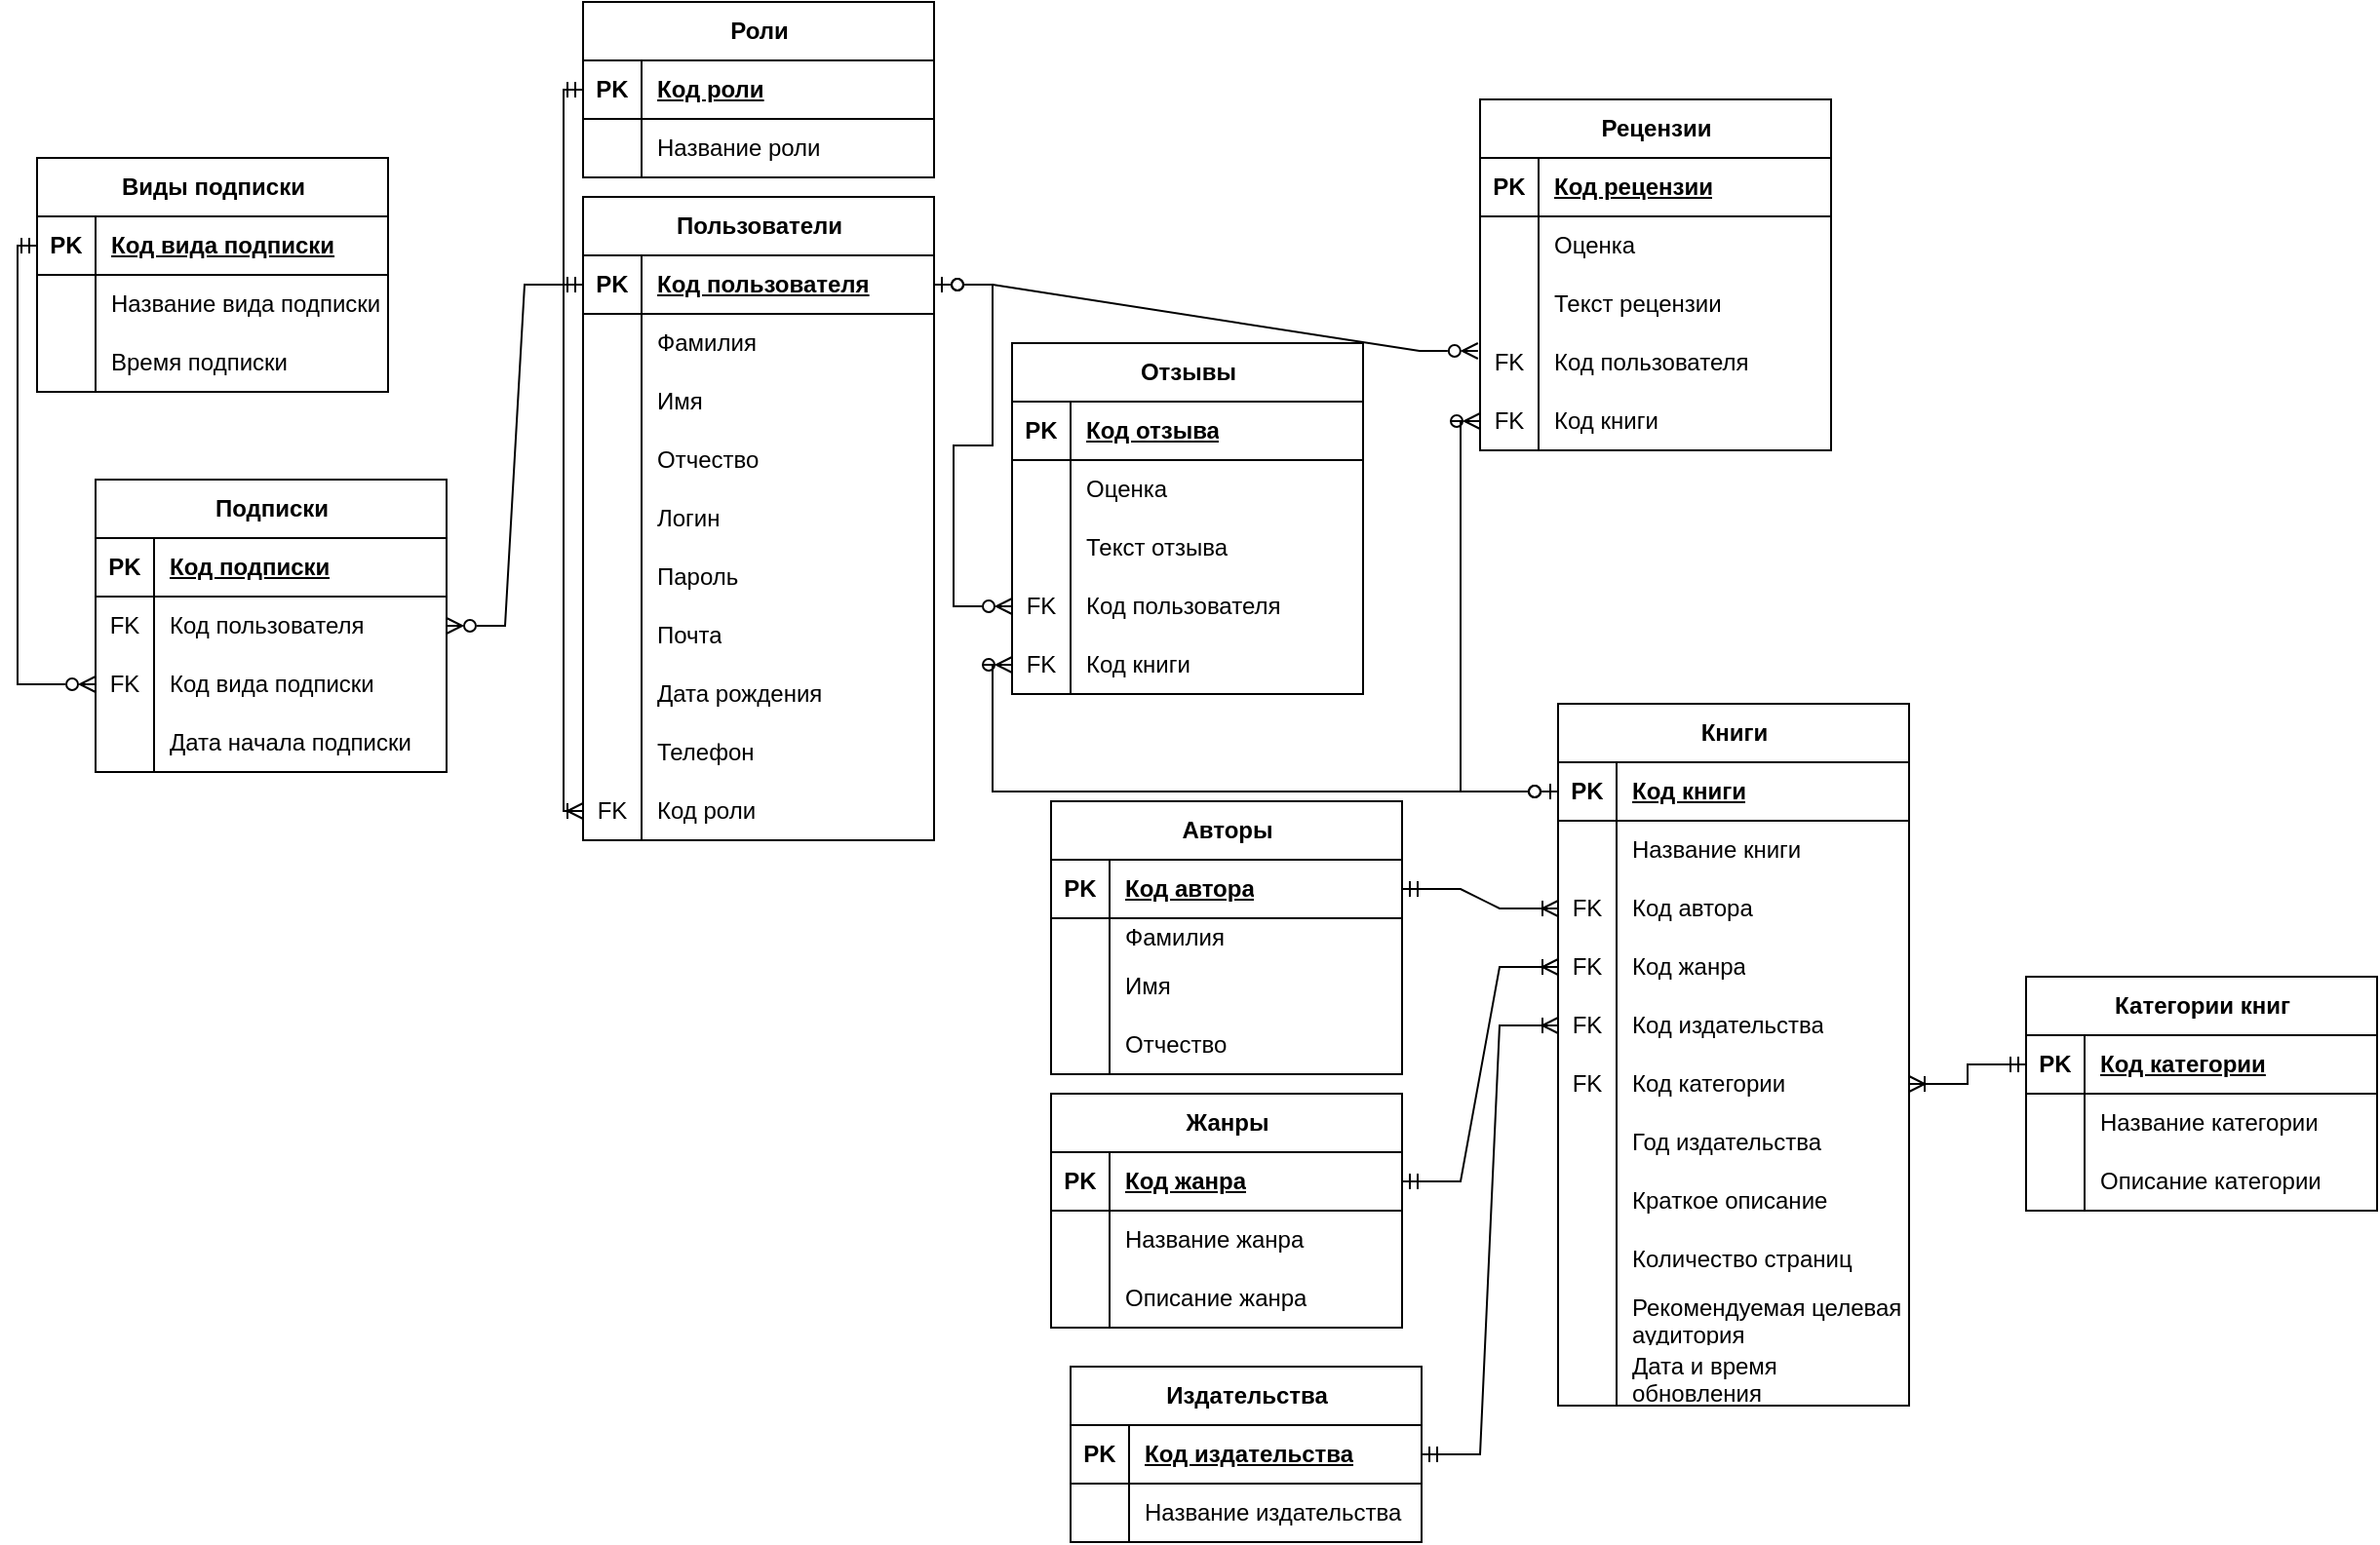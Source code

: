 <mxfile version="21.2.8" type="device">
  <diagram name="Страница 1" id="0xDSEUpRUCDkJVHBjyuL">
    <mxGraphModel dx="2730" dy="809" grid="1" gridSize="10" guides="1" tooltips="1" connect="1" arrows="1" fold="1" page="1" pageScale="1" pageWidth="827" pageHeight="1169" math="0" shadow="0">
      <root>
        <mxCell id="0" />
        <mxCell id="1" parent="0" />
        <mxCell id="DVWtALQcdIASAFGpTx0N-1" value="Пользователи" style="shape=table;startSize=30;container=1;collapsible=1;childLayout=tableLayout;fixedRows=1;rowLines=0;fontStyle=1;align=center;resizeLast=1;html=1;" parent="1" vertex="1">
          <mxGeometry x="50" y="100" width="180" height="330" as="geometry" />
        </mxCell>
        <mxCell id="DVWtALQcdIASAFGpTx0N-2" value="" style="shape=tableRow;horizontal=0;startSize=0;swimlaneHead=0;swimlaneBody=0;fillColor=none;collapsible=0;dropTarget=0;points=[[0,0.5],[1,0.5]];portConstraint=eastwest;top=0;left=0;right=0;bottom=1;" parent="DVWtALQcdIASAFGpTx0N-1" vertex="1">
          <mxGeometry y="30" width="180" height="30" as="geometry" />
        </mxCell>
        <mxCell id="DVWtALQcdIASAFGpTx0N-3" value="PK" style="shape=partialRectangle;connectable=0;fillColor=none;top=0;left=0;bottom=0;right=0;fontStyle=1;overflow=hidden;whiteSpace=wrap;html=1;" parent="DVWtALQcdIASAFGpTx0N-2" vertex="1">
          <mxGeometry width="30" height="30" as="geometry">
            <mxRectangle width="30" height="30" as="alternateBounds" />
          </mxGeometry>
        </mxCell>
        <mxCell id="DVWtALQcdIASAFGpTx0N-4" value="Код пользователя" style="shape=partialRectangle;connectable=0;fillColor=none;top=0;left=0;bottom=0;right=0;align=left;spacingLeft=6;fontStyle=5;overflow=hidden;whiteSpace=wrap;html=1;" parent="DVWtALQcdIASAFGpTx0N-2" vertex="1">
          <mxGeometry x="30" width="150" height="30" as="geometry">
            <mxRectangle width="150" height="30" as="alternateBounds" />
          </mxGeometry>
        </mxCell>
        <mxCell id="DVWtALQcdIASAFGpTx0N-5" value="" style="shape=tableRow;horizontal=0;startSize=0;swimlaneHead=0;swimlaneBody=0;fillColor=none;collapsible=0;dropTarget=0;points=[[0,0.5],[1,0.5]];portConstraint=eastwest;top=0;left=0;right=0;bottom=0;" parent="DVWtALQcdIASAFGpTx0N-1" vertex="1">
          <mxGeometry y="60" width="180" height="30" as="geometry" />
        </mxCell>
        <mxCell id="DVWtALQcdIASAFGpTx0N-6" value="" style="shape=partialRectangle;connectable=0;fillColor=none;top=0;left=0;bottom=0;right=0;editable=1;overflow=hidden;whiteSpace=wrap;html=1;" parent="DVWtALQcdIASAFGpTx0N-5" vertex="1">
          <mxGeometry width="30" height="30" as="geometry">
            <mxRectangle width="30" height="30" as="alternateBounds" />
          </mxGeometry>
        </mxCell>
        <mxCell id="DVWtALQcdIASAFGpTx0N-7" value="Фамилия" style="shape=partialRectangle;connectable=0;fillColor=none;top=0;left=0;bottom=0;right=0;align=left;spacingLeft=6;overflow=hidden;whiteSpace=wrap;html=1;" parent="DVWtALQcdIASAFGpTx0N-5" vertex="1">
          <mxGeometry x="30" width="150" height="30" as="geometry">
            <mxRectangle width="150" height="30" as="alternateBounds" />
          </mxGeometry>
        </mxCell>
        <mxCell id="DVWtALQcdIASAFGpTx0N-8" value="" style="shape=tableRow;horizontal=0;startSize=0;swimlaneHead=0;swimlaneBody=0;fillColor=none;collapsible=0;dropTarget=0;points=[[0,0.5],[1,0.5]];portConstraint=eastwest;top=0;left=0;right=0;bottom=0;" parent="DVWtALQcdIASAFGpTx0N-1" vertex="1">
          <mxGeometry y="90" width="180" height="30" as="geometry" />
        </mxCell>
        <mxCell id="DVWtALQcdIASAFGpTx0N-9" value="" style="shape=partialRectangle;connectable=0;fillColor=none;top=0;left=0;bottom=0;right=0;editable=1;overflow=hidden;whiteSpace=wrap;html=1;" parent="DVWtALQcdIASAFGpTx0N-8" vertex="1">
          <mxGeometry width="30" height="30" as="geometry">
            <mxRectangle width="30" height="30" as="alternateBounds" />
          </mxGeometry>
        </mxCell>
        <mxCell id="DVWtALQcdIASAFGpTx0N-10" value="Имя" style="shape=partialRectangle;connectable=0;fillColor=none;top=0;left=0;bottom=0;right=0;align=left;spacingLeft=6;overflow=hidden;whiteSpace=wrap;html=1;" parent="DVWtALQcdIASAFGpTx0N-8" vertex="1">
          <mxGeometry x="30" width="150" height="30" as="geometry">
            <mxRectangle width="150" height="30" as="alternateBounds" />
          </mxGeometry>
        </mxCell>
        <mxCell id="6IWK5sTGD-eYsau2MPLF-1" value="" style="shape=tableRow;horizontal=0;startSize=0;swimlaneHead=0;swimlaneBody=0;fillColor=none;collapsible=0;dropTarget=0;points=[[0,0.5],[1,0.5]];portConstraint=eastwest;top=0;left=0;right=0;bottom=0;" parent="DVWtALQcdIASAFGpTx0N-1" vertex="1">
          <mxGeometry y="120" width="180" height="30" as="geometry" />
        </mxCell>
        <mxCell id="6IWK5sTGD-eYsau2MPLF-2" value="" style="shape=partialRectangle;connectable=0;fillColor=none;top=0;left=0;bottom=0;right=0;editable=1;overflow=hidden;whiteSpace=wrap;html=1;" parent="6IWK5sTGD-eYsau2MPLF-1" vertex="1">
          <mxGeometry width="30" height="30" as="geometry">
            <mxRectangle width="30" height="30" as="alternateBounds" />
          </mxGeometry>
        </mxCell>
        <mxCell id="6IWK5sTGD-eYsau2MPLF-3" value="Отчество" style="shape=partialRectangle;connectable=0;fillColor=none;top=0;left=0;bottom=0;right=0;align=left;spacingLeft=6;overflow=hidden;whiteSpace=wrap;html=1;" parent="6IWK5sTGD-eYsau2MPLF-1" vertex="1">
          <mxGeometry x="30" width="150" height="30" as="geometry">
            <mxRectangle width="150" height="30" as="alternateBounds" />
          </mxGeometry>
        </mxCell>
        <mxCell id="6IWK5sTGD-eYsau2MPLF-4" value="" style="shape=tableRow;horizontal=0;startSize=0;swimlaneHead=0;swimlaneBody=0;fillColor=none;collapsible=0;dropTarget=0;points=[[0,0.5],[1,0.5]];portConstraint=eastwest;top=0;left=0;right=0;bottom=0;" parent="DVWtALQcdIASAFGpTx0N-1" vertex="1">
          <mxGeometry y="150" width="180" height="30" as="geometry" />
        </mxCell>
        <mxCell id="6IWK5sTGD-eYsau2MPLF-5" value="" style="shape=partialRectangle;connectable=0;fillColor=none;top=0;left=0;bottom=0;right=0;editable=1;overflow=hidden;whiteSpace=wrap;html=1;" parent="6IWK5sTGD-eYsau2MPLF-4" vertex="1">
          <mxGeometry width="30" height="30" as="geometry">
            <mxRectangle width="30" height="30" as="alternateBounds" />
          </mxGeometry>
        </mxCell>
        <mxCell id="6IWK5sTGD-eYsau2MPLF-6" value="Логин" style="shape=partialRectangle;connectable=0;fillColor=none;top=0;left=0;bottom=0;right=0;align=left;spacingLeft=6;overflow=hidden;whiteSpace=wrap;html=1;" parent="6IWK5sTGD-eYsau2MPLF-4" vertex="1">
          <mxGeometry x="30" width="150" height="30" as="geometry">
            <mxRectangle width="150" height="30" as="alternateBounds" />
          </mxGeometry>
        </mxCell>
        <mxCell id="6IWK5sTGD-eYsau2MPLF-7" value="" style="shape=tableRow;horizontal=0;startSize=0;swimlaneHead=0;swimlaneBody=0;fillColor=none;collapsible=0;dropTarget=0;points=[[0,0.5],[1,0.5]];portConstraint=eastwest;top=0;left=0;right=0;bottom=0;" parent="DVWtALQcdIASAFGpTx0N-1" vertex="1">
          <mxGeometry y="180" width="180" height="30" as="geometry" />
        </mxCell>
        <mxCell id="6IWK5sTGD-eYsau2MPLF-8" value="" style="shape=partialRectangle;connectable=0;fillColor=none;top=0;left=0;bottom=0;right=0;editable=1;overflow=hidden;whiteSpace=wrap;html=1;" parent="6IWK5sTGD-eYsau2MPLF-7" vertex="1">
          <mxGeometry width="30" height="30" as="geometry">
            <mxRectangle width="30" height="30" as="alternateBounds" />
          </mxGeometry>
        </mxCell>
        <mxCell id="6IWK5sTGD-eYsau2MPLF-9" value="Пароль" style="shape=partialRectangle;connectable=0;fillColor=none;top=0;left=0;bottom=0;right=0;align=left;spacingLeft=6;overflow=hidden;whiteSpace=wrap;html=1;" parent="6IWK5sTGD-eYsau2MPLF-7" vertex="1">
          <mxGeometry x="30" width="150" height="30" as="geometry">
            <mxRectangle width="150" height="30" as="alternateBounds" />
          </mxGeometry>
        </mxCell>
        <mxCell id="6IWK5sTGD-eYsau2MPLF-10" value="" style="shape=tableRow;horizontal=0;startSize=0;swimlaneHead=0;swimlaneBody=0;fillColor=none;collapsible=0;dropTarget=0;points=[[0,0.5],[1,0.5]];portConstraint=eastwest;top=0;left=0;right=0;bottom=0;" parent="DVWtALQcdIASAFGpTx0N-1" vertex="1">
          <mxGeometry y="210" width="180" height="30" as="geometry" />
        </mxCell>
        <mxCell id="6IWK5sTGD-eYsau2MPLF-11" value="" style="shape=partialRectangle;connectable=0;fillColor=none;top=0;left=0;bottom=0;right=0;editable=1;overflow=hidden;whiteSpace=wrap;html=1;" parent="6IWK5sTGD-eYsau2MPLF-10" vertex="1">
          <mxGeometry width="30" height="30" as="geometry">
            <mxRectangle width="30" height="30" as="alternateBounds" />
          </mxGeometry>
        </mxCell>
        <mxCell id="6IWK5sTGD-eYsau2MPLF-12" value="Почта" style="shape=partialRectangle;connectable=0;fillColor=none;top=0;left=0;bottom=0;right=0;align=left;spacingLeft=6;overflow=hidden;whiteSpace=wrap;html=1;" parent="6IWK5sTGD-eYsau2MPLF-10" vertex="1">
          <mxGeometry x="30" width="150" height="30" as="geometry">
            <mxRectangle width="150" height="30" as="alternateBounds" />
          </mxGeometry>
        </mxCell>
        <mxCell id="6IWK5sTGD-eYsau2MPLF-13" value="" style="shape=tableRow;horizontal=0;startSize=0;swimlaneHead=0;swimlaneBody=0;fillColor=none;collapsible=0;dropTarget=0;points=[[0,0.5],[1,0.5]];portConstraint=eastwest;top=0;left=0;right=0;bottom=0;" parent="DVWtALQcdIASAFGpTx0N-1" vertex="1">
          <mxGeometry y="240" width="180" height="30" as="geometry" />
        </mxCell>
        <mxCell id="6IWK5sTGD-eYsau2MPLF-14" value="" style="shape=partialRectangle;connectable=0;fillColor=none;top=0;left=0;bottom=0;right=0;editable=1;overflow=hidden;whiteSpace=wrap;html=1;" parent="6IWK5sTGD-eYsau2MPLF-13" vertex="1">
          <mxGeometry width="30" height="30" as="geometry">
            <mxRectangle width="30" height="30" as="alternateBounds" />
          </mxGeometry>
        </mxCell>
        <mxCell id="6IWK5sTGD-eYsau2MPLF-15" value="Дата рождения" style="shape=partialRectangle;connectable=0;fillColor=none;top=0;left=0;bottom=0;right=0;align=left;spacingLeft=6;overflow=hidden;whiteSpace=wrap;html=1;" parent="6IWK5sTGD-eYsau2MPLF-13" vertex="1">
          <mxGeometry x="30" width="150" height="30" as="geometry">
            <mxRectangle width="150" height="30" as="alternateBounds" />
          </mxGeometry>
        </mxCell>
        <mxCell id="6IWK5sTGD-eYsau2MPLF-16" value="" style="shape=tableRow;horizontal=0;startSize=0;swimlaneHead=0;swimlaneBody=0;fillColor=none;collapsible=0;dropTarget=0;points=[[0,0.5],[1,0.5]];portConstraint=eastwest;top=0;left=0;right=0;bottom=0;" parent="DVWtALQcdIASAFGpTx0N-1" vertex="1">
          <mxGeometry y="270" width="180" height="30" as="geometry" />
        </mxCell>
        <mxCell id="6IWK5sTGD-eYsau2MPLF-17" value="" style="shape=partialRectangle;connectable=0;fillColor=none;top=0;left=0;bottom=0;right=0;editable=1;overflow=hidden;whiteSpace=wrap;html=1;" parent="6IWK5sTGD-eYsau2MPLF-16" vertex="1">
          <mxGeometry width="30" height="30" as="geometry">
            <mxRectangle width="30" height="30" as="alternateBounds" />
          </mxGeometry>
        </mxCell>
        <mxCell id="6IWK5sTGD-eYsau2MPLF-18" value="Телефон" style="shape=partialRectangle;connectable=0;fillColor=none;top=0;left=0;bottom=0;right=0;align=left;spacingLeft=6;overflow=hidden;whiteSpace=wrap;html=1;" parent="6IWK5sTGD-eYsau2MPLF-16" vertex="1">
          <mxGeometry x="30" width="150" height="30" as="geometry">
            <mxRectangle width="150" height="30" as="alternateBounds" />
          </mxGeometry>
        </mxCell>
        <mxCell id="DVWtALQcdIASAFGpTx0N-11" value="" style="shape=tableRow;horizontal=0;startSize=0;swimlaneHead=0;swimlaneBody=0;fillColor=none;collapsible=0;dropTarget=0;points=[[0,0.5],[1,0.5]];portConstraint=eastwest;top=0;left=0;right=0;bottom=0;" parent="DVWtALQcdIASAFGpTx0N-1" vertex="1">
          <mxGeometry y="300" width="180" height="30" as="geometry" />
        </mxCell>
        <mxCell id="DVWtALQcdIASAFGpTx0N-12" value="FK" style="shape=partialRectangle;connectable=0;fillColor=none;top=0;left=0;bottom=0;right=0;editable=1;overflow=hidden;whiteSpace=wrap;html=1;" parent="DVWtALQcdIASAFGpTx0N-11" vertex="1">
          <mxGeometry width="30" height="30" as="geometry">
            <mxRectangle width="30" height="30" as="alternateBounds" />
          </mxGeometry>
        </mxCell>
        <mxCell id="DVWtALQcdIASAFGpTx0N-13" value="Код роли" style="shape=partialRectangle;connectable=0;fillColor=none;top=0;left=0;bottom=0;right=0;align=left;spacingLeft=6;overflow=hidden;whiteSpace=wrap;html=1;" parent="DVWtALQcdIASAFGpTx0N-11" vertex="1">
          <mxGeometry x="30" width="150" height="30" as="geometry">
            <mxRectangle width="150" height="30" as="alternateBounds" />
          </mxGeometry>
        </mxCell>
        <mxCell id="DVWtALQcdIASAFGpTx0N-14" value="Рецензии" style="shape=table;startSize=30;container=1;collapsible=1;childLayout=tableLayout;fixedRows=1;rowLines=0;fontStyle=1;align=center;resizeLast=1;html=1;" parent="1" vertex="1">
          <mxGeometry x="510" y="50" width="180" height="180" as="geometry" />
        </mxCell>
        <mxCell id="DVWtALQcdIASAFGpTx0N-15" value="" style="shape=tableRow;horizontal=0;startSize=0;swimlaneHead=0;swimlaneBody=0;fillColor=none;collapsible=0;dropTarget=0;points=[[0,0.5],[1,0.5]];portConstraint=eastwest;top=0;left=0;right=0;bottom=1;" parent="DVWtALQcdIASAFGpTx0N-14" vertex="1">
          <mxGeometry y="30" width="180" height="30" as="geometry" />
        </mxCell>
        <mxCell id="DVWtALQcdIASAFGpTx0N-16" value="PK" style="shape=partialRectangle;connectable=0;fillColor=none;top=0;left=0;bottom=0;right=0;fontStyle=1;overflow=hidden;whiteSpace=wrap;html=1;" parent="DVWtALQcdIASAFGpTx0N-15" vertex="1">
          <mxGeometry width="30" height="30" as="geometry">
            <mxRectangle width="30" height="30" as="alternateBounds" />
          </mxGeometry>
        </mxCell>
        <mxCell id="DVWtALQcdIASAFGpTx0N-17" value="Код рецензии" style="shape=partialRectangle;connectable=0;fillColor=none;top=0;left=0;bottom=0;right=0;align=left;spacingLeft=6;fontStyle=5;overflow=hidden;whiteSpace=wrap;html=1;" parent="DVWtALQcdIASAFGpTx0N-15" vertex="1">
          <mxGeometry x="30" width="150" height="30" as="geometry">
            <mxRectangle width="150" height="30" as="alternateBounds" />
          </mxGeometry>
        </mxCell>
        <mxCell id="DVWtALQcdIASAFGpTx0N-18" value="" style="shape=tableRow;horizontal=0;startSize=0;swimlaneHead=0;swimlaneBody=0;fillColor=none;collapsible=0;dropTarget=0;points=[[0,0.5],[1,0.5]];portConstraint=eastwest;top=0;left=0;right=0;bottom=0;" parent="DVWtALQcdIASAFGpTx0N-14" vertex="1">
          <mxGeometry y="60" width="180" height="30" as="geometry" />
        </mxCell>
        <mxCell id="DVWtALQcdIASAFGpTx0N-19" value="" style="shape=partialRectangle;connectable=0;fillColor=none;top=0;left=0;bottom=0;right=0;editable=1;overflow=hidden;whiteSpace=wrap;html=1;" parent="DVWtALQcdIASAFGpTx0N-18" vertex="1">
          <mxGeometry width="30" height="30" as="geometry">
            <mxRectangle width="30" height="30" as="alternateBounds" />
          </mxGeometry>
        </mxCell>
        <mxCell id="DVWtALQcdIASAFGpTx0N-20" value="Оценка" style="shape=partialRectangle;connectable=0;fillColor=none;top=0;left=0;bottom=0;right=0;align=left;spacingLeft=6;overflow=hidden;whiteSpace=wrap;html=1;" parent="DVWtALQcdIASAFGpTx0N-18" vertex="1">
          <mxGeometry x="30" width="150" height="30" as="geometry">
            <mxRectangle width="150" height="30" as="alternateBounds" />
          </mxGeometry>
        </mxCell>
        <mxCell id="DVWtALQcdIASAFGpTx0N-21" value="" style="shape=tableRow;horizontal=0;startSize=0;swimlaneHead=0;swimlaneBody=0;fillColor=none;collapsible=0;dropTarget=0;points=[[0,0.5],[1,0.5]];portConstraint=eastwest;top=0;left=0;right=0;bottom=0;" parent="DVWtALQcdIASAFGpTx0N-14" vertex="1">
          <mxGeometry y="90" width="180" height="30" as="geometry" />
        </mxCell>
        <mxCell id="DVWtALQcdIASAFGpTx0N-22" value="" style="shape=partialRectangle;connectable=0;fillColor=none;top=0;left=0;bottom=0;right=0;editable=1;overflow=hidden;whiteSpace=wrap;html=1;" parent="DVWtALQcdIASAFGpTx0N-21" vertex="1">
          <mxGeometry width="30" height="30" as="geometry">
            <mxRectangle width="30" height="30" as="alternateBounds" />
          </mxGeometry>
        </mxCell>
        <mxCell id="DVWtALQcdIASAFGpTx0N-23" value="Текст рецензии" style="shape=partialRectangle;connectable=0;fillColor=none;top=0;left=0;bottom=0;right=0;align=left;spacingLeft=6;overflow=hidden;whiteSpace=wrap;html=1;" parent="DVWtALQcdIASAFGpTx0N-21" vertex="1">
          <mxGeometry x="30" width="150" height="30" as="geometry">
            <mxRectangle width="150" height="30" as="alternateBounds" />
          </mxGeometry>
        </mxCell>
        <mxCell id="6IWK5sTGD-eYsau2MPLF-54" value="" style="shape=tableRow;horizontal=0;startSize=0;swimlaneHead=0;swimlaneBody=0;fillColor=none;collapsible=0;dropTarget=0;points=[[0,0.5],[1,0.5]];portConstraint=eastwest;top=0;left=0;right=0;bottom=0;" parent="DVWtALQcdIASAFGpTx0N-14" vertex="1">
          <mxGeometry y="120" width="180" height="30" as="geometry" />
        </mxCell>
        <mxCell id="6IWK5sTGD-eYsau2MPLF-55" value="FK" style="shape=partialRectangle;connectable=0;fillColor=none;top=0;left=0;bottom=0;right=0;editable=1;overflow=hidden;whiteSpace=wrap;html=1;" parent="6IWK5sTGD-eYsau2MPLF-54" vertex="1">
          <mxGeometry width="30" height="30" as="geometry">
            <mxRectangle width="30" height="30" as="alternateBounds" />
          </mxGeometry>
        </mxCell>
        <mxCell id="6IWK5sTGD-eYsau2MPLF-56" value="Код пользователя" style="shape=partialRectangle;connectable=0;fillColor=none;top=0;left=0;bottom=0;right=0;align=left;spacingLeft=6;overflow=hidden;whiteSpace=wrap;html=1;" parent="6IWK5sTGD-eYsau2MPLF-54" vertex="1">
          <mxGeometry x="30" width="150" height="30" as="geometry">
            <mxRectangle width="150" height="30" as="alternateBounds" />
          </mxGeometry>
        </mxCell>
        <mxCell id="DVWtALQcdIASAFGpTx0N-24" value="" style="shape=tableRow;horizontal=0;startSize=0;swimlaneHead=0;swimlaneBody=0;fillColor=none;collapsible=0;dropTarget=0;points=[[0,0.5],[1,0.5]];portConstraint=eastwest;top=0;left=0;right=0;bottom=0;" parent="DVWtALQcdIASAFGpTx0N-14" vertex="1">
          <mxGeometry y="150" width="180" height="30" as="geometry" />
        </mxCell>
        <mxCell id="DVWtALQcdIASAFGpTx0N-25" value="FK" style="shape=partialRectangle;connectable=0;fillColor=none;top=0;left=0;bottom=0;right=0;editable=1;overflow=hidden;whiteSpace=wrap;html=1;" parent="DVWtALQcdIASAFGpTx0N-24" vertex="1">
          <mxGeometry width="30" height="30" as="geometry">
            <mxRectangle width="30" height="30" as="alternateBounds" />
          </mxGeometry>
        </mxCell>
        <mxCell id="DVWtALQcdIASAFGpTx0N-26" value="Код книги" style="shape=partialRectangle;connectable=0;fillColor=none;top=0;left=0;bottom=0;right=0;align=left;spacingLeft=6;overflow=hidden;whiteSpace=wrap;html=1;" parent="DVWtALQcdIASAFGpTx0N-24" vertex="1">
          <mxGeometry x="30" width="150" height="30" as="geometry">
            <mxRectangle width="150" height="30" as="alternateBounds" />
          </mxGeometry>
        </mxCell>
        <mxCell id="DVWtALQcdIASAFGpTx0N-27" value="Книги" style="shape=table;startSize=30;container=1;collapsible=1;childLayout=tableLayout;fixedRows=1;rowLines=0;fontStyle=1;align=center;resizeLast=1;html=1;" parent="1" vertex="1">
          <mxGeometry x="550" y="360" width="180" height="360" as="geometry" />
        </mxCell>
        <mxCell id="DVWtALQcdIASAFGpTx0N-28" value="" style="shape=tableRow;horizontal=0;startSize=0;swimlaneHead=0;swimlaneBody=0;fillColor=none;collapsible=0;dropTarget=0;points=[[0,0.5],[1,0.5]];portConstraint=eastwest;top=0;left=0;right=0;bottom=1;" parent="DVWtALQcdIASAFGpTx0N-27" vertex="1">
          <mxGeometry y="30" width="180" height="30" as="geometry" />
        </mxCell>
        <mxCell id="DVWtALQcdIASAFGpTx0N-29" value="PK" style="shape=partialRectangle;connectable=0;fillColor=none;top=0;left=0;bottom=0;right=0;fontStyle=1;overflow=hidden;whiteSpace=wrap;html=1;" parent="DVWtALQcdIASAFGpTx0N-28" vertex="1">
          <mxGeometry width="30" height="30" as="geometry">
            <mxRectangle width="30" height="30" as="alternateBounds" />
          </mxGeometry>
        </mxCell>
        <mxCell id="DVWtALQcdIASAFGpTx0N-30" value="Код книги" style="shape=partialRectangle;connectable=0;fillColor=none;top=0;left=0;bottom=0;right=0;align=left;spacingLeft=6;fontStyle=5;overflow=hidden;whiteSpace=wrap;html=1;" parent="DVWtALQcdIASAFGpTx0N-28" vertex="1">
          <mxGeometry x="30" width="150" height="30" as="geometry">
            <mxRectangle width="150" height="30" as="alternateBounds" />
          </mxGeometry>
        </mxCell>
        <mxCell id="DVWtALQcdIASAFGpTx0N-31" value="" style="shape=tableRow;horizontal=0;startSize=0;swimlaneHead=0;swimlaneBody=0;fillColor=none;collapsible=0;dropTarget=0;points=[[0,0.5],[1,0.5]];portConstraint=eastwest;top=0;left=0;right=0;bottom=0;" parent="DVWtALQcdIASAFGpTx0N-27" vertex="1">
          <mxGeometry y="60" width="180" height="30" as="geometry" />
        </mxCell>
        <mxCell id="DVWtALQcdIASAFGpTx0N-32" value="" style="shape=partialRectangle;connectable=0;fillColor=none;top=0;left=0;bottom=0;right=0;editable=1;overflow=hidden;whiteSpace=wrap;html=1;" parent="DVWtALQcdIASAFGpTx0N-31" vertex="1">
          <mxGeometry width="30" height="30" as="geometry">
            <mxRectangle width="30" height="30" as="alternateBounds" />
          </mxGeometry>
        </mxCell>
        <mxCell id="DVWtALQcdIASAFGpTx0N-33" value="Название книги" style="shape=partialRectangle;connectable=0;fillColor=none;top=0;left=0;bottom=0;right=0;align=left;spacingLeft=6;overflow=hidden;whiteSpace=wrap;html=1;" parent="DVWtALQcdIASAFGpTx0N-31" vertex="1">
          <mxGeometry x="30" width="150" height="30" as="geometry">
            <mxRectangle width="150" height="30" as="alternateBounds" />
          </mxGeometry>
        </mxCell>
        <mxCell id="DVWtALQcdIASAFGpTx0N-34" value="" style="shape=tableRow;horizontal=0;startSize=0;swimlaneHead=0;swimlaneBody=0;fillColor=none;collapsible=0;dropTarget=0;points=[[0,0.5],[1,0.5]];portConstraint=eastwest;top=0;left=0;right=0;bottom=0;" parent="DVWtALQcdIASAFGpTx0N-27" vertex="1">
          <mxGeometry y="90" width="180" height="30" as="geometry" />
        </mxCell>
        <mxCell id="DVWtALQcdIASAFGpTx0N-35" value="FK" style="shape=partialRectangle;connectable=0;fillColor=none;top=0;left=0;bottom=0;right=0;editable=1;overflow=hidden;whiteSpace=wrap;html=1;" parent="DVWtALQcdIASAFGpTx0N-34" vertex="1">
          <mxGeometry width="30" height="30" as="geometry">
            <mxRectangle width="30" height="30" as="alternateBounds" />
          </mxGeometry>
        </mxCell>
        <mxCell id="DVWtALQcdIASAFGpTx0N-36" value="Код автора" style="shape=partialRectangle;connectable=0;fillColor=none;top=0;left=0;bottom=0;right=0;align=left;spacingLeft=6;overflow=hidden;whiteSpace=wrap;html=1;" parent="DVWtALQcdIASAFGpTx0N-34" vertex="1">
          <mxGeometry x="30" width="150" height="30" as="geometry">
            <mxRectangle width="150" height="30" as="alternateBounds" />
          </mxGeometry>
        </mxCell>
        <mxCell id="6IWK5sTGD-eYsau2MPLF-20" value="" style="shape=tableRow;horizontal=0;startSize=0;swimlaneHead=0;swimlaneBody=0;fillColor=none;collapsible=0;dropTarget=0;points=[[0,0.5],[1,0.5]];portConstraint=eastwest;top=0;left=0;right=0;bottom=0;" parent="DVWtALQcdIASAFGpTx0N-27" vertex="1">
          <mxGeometry y="120" width="180" height="30" as="geometry" />
        </mxCell>
        <mxCell id="6IWK5sTGD-eYsau2MPLF-21" value="FK" style="shape=partialRectangle;connectable=0;fillColor=none;top=0;left=0;bottom=0;right=0;editable=1;overflow=hidden;whiteSpace=wrap;html=1;" parent="6IWK5sTGD-eYsau2MPLF-20" vertex="1">
          <mxGeometry width="30" height="30" as="geometry">
            <mxRectangle width="30" height="30" as="alternateBounds" />
          </mxGeometry>
        </mxCell>
        <mxCell id="6IWK5sTGD-eYsau2MPLF-22" value="Код жанра" style="shape=partialRectangle;connectable=0;fillColor=none;top=0;left=0;bottom=0;right=0;align=left;spacingLeft=6;overflow=hidden;whiteSpace=wrap;html=1;" parent="6IWK5sTGD-eYsau2MPLF-20" vertex="1">
          <mxGeometry x="30" width="150" height="30" as="geometry">
            <mxRectangle width="150" height="30" as="alternateBounds" />
          </mxGeometry>
        </mxCell>
        <mxCell id="6IWK5sTGD-eYsau2MPLF-23" value="" style="shape=tableRow;horizontal=0;startSize=0;swimlaneHead=0;swimlaneBody=0;fillColor=none;collapsible=0;dropTarget=0;points=[[0,0.5],[1,0.5]];portConstraint=eastwest;top=0;left=0;right=0;bottom=0;" parent="DVWtALQcdIASAFGpTx0N-27" vertex="1">
          <mxGeometry y="150" width="180" height="30" as="geometry" />
        </mxCell>
        <mxCell id="6IWK5sTGD-eYsau2MPLF-24" value="FK" style="shape=partialRectangle;connectable=0;fillColor=none;top=0;left=0;bottom=0;right=0;editable=1;overflow=hidden;whiteSpace=wrap;html=1;" parent="6IWK5sTGD-eYsau2MPLF-23" vertex="1">
          <mxGeometry width="30" height="30" as="geometry">
            <mxRectangle width="30" height="30" as="alternateBounds" />
          </mxGeometry>
        </mxCell>
        <mxCell id="6IWK5sTGD-eYsau2MPLF-25" value="Код издательства" style="shape=partialRectangle;connectable=0;fillColor=none;top=0;left=0;bottom=0;right=0;align=left;spacingLeft=6;overflow=hidden;whiteSpace=wrap;html=1;" parent="6IWK5sTGD-eYsau2MPLF-23" vertex="1">
          <mxGeometry x="30" width="150" height="30" as="geometry">
            <mxRectangle width="150" height="30" as="alternateBounds" />
          </mxGeometry>
        </mxCell>
        <mxCell id="6IWK5sTGD-eYsau2MPLF-97" value="" style="shape=tableRow;horizontal=0;startSize=0;swimlaneHead=0;swimlaneBody=0;fillColor=none;collapsible=0;dropTarget=0;points=[[0,0.5],[1,0.5]];portConstraint=eastwest;top=0;left=0;right=0;bottom=0;" parent="DVWtALQcdIASAFGpTx0N-27" vertex="1">
          <mxGeometry y="180" width="180" height="30" as="geometry" />
        </mxCell>
        <mxCell id="6IWK5sTGD-eYsau2MPLF-98" value="FK" style="shape=partialRectangle;connectable=0;fillColor=none;top=0;left=0;bottom=0;right=0;editable=1;overflow=hidden;whiteSpace=wrap;html=1;" parent="6IWK5sTGD-eYsau2MPLF-97" vertex="1">
          <mxGeometry width="30" height="30" as="geometry">
            <mxRectangle width="30" height="30" as="alternateBounds" />
          </mxGeometry>
        </mxCell>
        <mxCell id="6IWK5sTGD-eYsau2MPLF-99" value="Код категории" style="shape=partialRectangle;connectable=0;fillColor=none;top=0;left=0;bottom=0;right=0;align=left;spacingLeft=6;overflow=hidden;whiteSpace=wrap;html=1;" parent="6IWK5sTGD-eYsau2MPLF-97" vertex="1">
          <mxGeometry x="30" width="150" height="30" as="geometry">
            <mxRectangle width="150" height="30" as="alternateBounds" />
          </mxGeometry>
        </mxCell>
        <mxCell id="6IWK5sTGD-eYsau2MPLF-26" value="" style="shape=tableRow;horizontal=0;startSize=0;swimlaneHead=0;swimlaneBody=0;fillColor=none;collapsible=0;dropTarget=0;points=[[0,0.5],[1,0.5]];portConstraint=eastwest;top=0;left=0;right=0;bottom=0;" parent="DVWtALQcdIASAFGpTx0N-27" vertex="1">
          <mxGeometry y="210" width="180" height="30" as="geometry" />
        </mxCell>
        <mxCell id="6IWK5sTGD-eYsau2MPLF-27" value="" style="shape=partialRectangle;connectable=0;fillColor=none;top=0;left=0;bottom=0;right=0;editable=1;overflow=hidden;whiteSpace=wrap;html=1;" parent="6IWK5sTGD-eYsau2MPLF-26" vertex="1">
          <mxGeometry width="30" height="30" as="geometry">
            <mxRectangle width="30" height="30" as="alternateBounds" />
          </mxGeometry>
        </mxCell>
        <mxCell id="6IWK5sTGD-eYsau2MPLF-28" value="Год издательства" style="shape=partialRectangle;connectable=0;fillColor=none;top=0;left=0;bottom=0;right=0;align=left;spacingLeft=6;overflow=hidden;whiteSpace=wrap;html=1;" parent="6IWK5sTGD-eYsau2MPLF-26" vertex="1">
          <mxGeometry x="30" width="150" height="30" as="geometry">
            <mxRectangle width="150" height="30" as="alternateBounds" />
          </mxGeometry>
        </mxCell>
        <mxCell id="6IWK5sTGD-eYsau2MPLF-29" value="" style="shape=tableRow;horizontal=0;startSize=0;swimlaneHead=0;swimlaneBody=0;fillColor=none;collapsible=0;dropTarget=0;points=[[0,0.5],[1,0.5]];portConstraint=eastwest;top=0;left=0;right=0;bottom=0;" parent="DVWtALQcdIASAFGpTx0N-27" vertex="1">
          <mxGeometry y="240" width="180" height="30" as="geometry" />
        </mxCell>
        <mxCell id="6IWK5sTGD-eYsau2MPLF-30" value="" style="shape=partialRectangle;connectable=0;fillColor=none;top=0;left=0;bottom=0;right=0;editable=1;overflow=hidden;whiteSpace=wrap;html=1;" parent="6IWK5sTGD-eYsau2MPLF-29" vertex="1">
          <mxGeometry width="30" height="30" as="geometry">
            <mxRectangle width="30" height="30" as="alternateBounds" />
          </mxGeometry>
        </mxCell>
        <mxCell id="6IWK5sTGD-eYsau2MPLF-31" value="Краткое описание" style="shape=partialRectangle;connectable=0;fillColor=none;top=0;left=0;bottom=0;right=0;align=left;spacingLeft=6;overflow=hidden;whiteSpace=wrap;html=1;" parent="6IWK5sTGD-eYsau2MPLF-29" vertex="1">
          <mxGeometry x="30" width="150" height="30" as="geometry">
            <mxRectangle width="150" height="30" as="alternateBounds" />
          </mxGeometry>
        </mxCell>
        <mxCell id="6IWK5sTGD-eYsau2MPLF-32" value="" style="shape=tableRow;horizontal=0;startSize=0;swimlaneHead=0;swimlaneBody=0;fillColor=none;collapsible=0;dropTarget=0;points=[[0,0.5],[1,0.5]];portConstraint=eastwest;top=0;left=0;right=0;bottom=0;" parent="DVWtALQcdIASAFGpTx0N-27" vertex="1">
          <mxGeometry y="270" width="180" height="30" as="geometry" />
        </mxCell>
        <mxCell id="6IWK5sTGD-eYsau2MPLF-33" value="" style="shape=partialRectangle;connectable=0;fillColor=none;top=0;left=0;bottom=0;right=0;editable=1;overflow=hidden;whiteSpace=wrap;html=1;" parent="6IWK5sTGD-eYsau2MPLF-32" vertex="1">
          <mxGeometry width="30" height="30" as="geometry">
            <mxRectangle width="30" height="30" as="alternateBounds" />
          </mxGeometry>
        </mxCell>
        <mxCell id="6IWK5sTGD-eYsau2MPLF-34" value="Количество страниц" style="shape=partialRectangle;connectable=0;fillColor=none;top=0;left=0;bottom=0;right=0;align=left;spacingLeft=6;overflow=hidden;whiteSpace=wrap;html=1;" parent="6IWK5sTGD-eYsau2MPLF-32" vertex="1">
          <mxGeometry x="30" width="150" height="30" as="geometry">
            <mxRectangle width="150" height="30" as="alternateBounds" />
          </mxGeometry>
        </mxCell>
        <mxCell id="6IWK5sTGD-eYsau2MPLF-35" value="" style="shape=tableRow;horizontal=0;startSize=0;swimlaneHead=0;swimlaneBody=0;fillColor=none;collapsible=0;dropTarget=0;points=[[0,0.5],[1,0.5]];portConstraint=eastwest;top=0;left=0;right=0;bottom=0;" parent="DVWtALQcdIASAFGpTx0N-27" vertex="1">
          <mxGeometry y="300" width="180" height="30" as="geometry" />
        </mxCell>
        <mxCell id="6IWK5sTGD-eYsau2MPLF-36" value="" style="shape=partialRectangle;connectable=0;fillColor=none;top=0;left=0;bottom=0;right=0;editable=1;overflow=hidden;whiteSpace=wrap;html=1;" parent="6IWK5sTGD-eYsau2MPLF-35" vertex="1">
          <mxGeometry width="30" height="30" as="geometry">
            <mxRectangle width="30" height="30" as="alternateBounds" />
          </mxGeometry>
        </mxCell>
        <mxCell id="6IWK5sTGD-eYsau2MPLF-37" value="Рекомендуемая целевая аудитория" style="shape=partialRectangle;connectable=0;fillColor=none;top=0;left=0;bottom=0;right=0;align=left;spacingLeft=6;overflow=hidden;whiteSpace=wrap;html=1;" parent="6IWK5sTGD-eYsau2MPLF-35" vertex="1">
          <mxGeometry x="30" width="150" height="30" as="geometry">
            <mxRectangle width="150" height="30" as="alternateBounds" />
          </mxGeometry>
        </mxCell>
        <mxCell id="6IWK5sTGD-eYsau2MPLF-38" value="" style="shape=tableRow;horizontal=0;startSize=0;swimlaneHead=0;swimlaneBody=0;fillColor=none;collapsible=0;dropTarget=0;points=[[0,0.5],[1,0.5]];portConstraint=eastwest;top=0;left=0;right=0;bottom=0;" parent="DVWtALQcdIASAFGpTx0N-27" vertex="1">
          <mxGeometry y="330" width="180" height="30" as="geometry" />
        </mxCell>
        <mxCell id="6IWK5sTGD-eYsau2MPLF-39" value="" style="shape=partialRectangle;connectable=0;fillColor=none;top=0;left=0;bottom=0;right=0;editable=1;overflow=hidden;whiteSpace=wrap;html=1;" parent="6IWK5sTGD-eYsau2MPLF-38" vertex="1">
          <mxGeometry width="30" height="30" as="geometry">
            <mxRectangle width="30" height="30" as="alternateBounds" />
          </mxGeometry>
        </mxCell>
        <mxCell id="6IWK5sTGD-eYsau2MPLF-40" value="Дата и время обновления" style="shape=partialRectangle;connectable=0;fillColor=none;top=0;left=0;bottom=0;right=0;align=left;spacingLeft=6;overflow=hidden;whiteSpace=wrap;html=1;" parent="6IWK5sTGD-eYsau2MPLF-38" vertex="1">
          <mxGeometry x="30" width="150" height="30" as="geometry">
            <mxRectangle width="150" height="30" as="alternateBounds" />
          </mxGeometry>
        </mxCell>
        <mxCell id="DVWtALQcdIASAFGpTx0N-40" value="Издательства" style="shape=table;startSize=30;container=1;collapsible=1;childLayout=tableLayout;fixedRows=1;rowLines=0;fontStyle=1;align=center;resizeLast=1;html=1;" parent="1" vertex="1">
          <mxGeometry x="300" y="700" width="180" height="90" as="geometry" />
        </mxCell>
        <mxCell id="DVWtALQcdIASAFGpTx0N-41" value="" style="shape=tableRow;horizontal=0;startSize=0;swimlaneHead=0;swimlaneBody=0;fillColor=none;collapsible=0;dropTarget=0;points=[[0,0.5],[1,0.5]];portConstraint=eastwest;top=0;left=0;right=0;bottom=1;" parent="DVWtALQcdIASAFGpTx0N-40" vertex="1">
          <mxGeometry y="30" width="180" height="30" as="geometry" />
        </mxCell>
        <mxCell id="DVWtALQcdIASAFGpTx0N-42" value="PK" style="shape=partialRectangle;connectable=0;fillColor=none;top=0;left=0;bottom=0;right=0;fontStyle=1;overflow=hidden;whiteSpace=wrap;html=1;" parent="DVWtALQcdIASAFGpTx0N-41" vertex="1">
          <mxGeometry width="30" height="30" as="geometry">
            <mxRectangle width="30" height="30" as="alternateBounds" />
          </mxGeometry>
        </mxCell>
        <mxCell id="DVWtALQcdIASAFGpTx0N-43" value="Код издательства" style="shape=partialRectangle;connectable=0;fillColor=none;top=0;left=0;bottom=0;right=0;align=left;spacingLeft=6;fontStyle=5;overflow=hidden;whiteSpace=wrap;html=1;" parent="DVWtALQcdIASAFGpTx0N-41" vertex="1">
          <mxGeometry x="30" width="150" height="30" as="geometry">
            <mxRectangle width="150" height="30" as="alternateBounds" />
          </mxGeometry>
        </mxCell>
        <mxCell id="DVWtALQcdIASAFGpTx0N-44" value="" style="shape=tableRow;horizontal=0;startSize=0;swimlaneHead=0;swimlaneBody=0;fillColor=none;collapsible=0;dropTarget=0;points=[[0,0.5],[1,0.5]];portConstraint=eastwest;top=0;left=0;right=0;bottom=0;" parent="DVWtALQcdIASAFGpTx0N-40" vertex="1">
          <mxGeometry y="60" width="180" height="30" as="geometry" />
        </mxCell>
        <mxCell id="DVWtALQcdIASAFGpTx0N-45" value="" style="shape=partialRectangle;connectable=0;fillColor=none;top=0;left=0;bottom=0;right=0;editable=1;overflow=hidden;whiteSpace=wrap;html=1;" parent="DVWtALQcdIASAFGpTx0N-44" vertex="1">
          <mxGeometry width="30" height="30" as="geometry">
            <mxRectangle width="30" height="30" as="alternateBounds" />
          </mxGeometry>
        </mxCell>
        <mxCell id="DVWtALQcdIASAFGpTx0N-46" value="Название издательства" style="shape=partialRectangle;connectable=0;fillColor=none;top=0;left=0;bottom=0;right=0;align=left;spacingLeft=6;overflow=hidden;whiteSpace=wrap;html=1;" parent="DVWtALQcdIASAFGpTx0N-44" vertex="1">
          <mxGeometry x="30" width="150" height="30" as="geometry">
            <mxRectangle width="150" height="30" as="alternateBounds" />
          </mxGeometry>
        </mxCell>
        <mxCell id="DVWtALQcdIASAFGpTx0N-53" value="Роли" style="shape=table;startSize=30;container=1;collapsible=1;childLayout=tableLayout;fixedRows=1;rowLines=0;fontStyle=1;align=center;resizeLast=1;html=1;" parent="1" vertex="1">
          <mxGeometry x="50" width="180" height="90" as="geometry" />
        </mxCell>
        <mxCell id="DVWtALQcdIASAFGpTx0N-54" value="" style="shape=tableRow;horizontal=0;startSize=0;swimlaneHead=0;swimlaneBody=0;fillColor=none;collapsible=0;dropTarget=0;points=[[0,0.5],[1,0.5]];portConstraint=eastwest;top=0;left=0;right=0;bottom=1;" parent="DVWtALQcdIASAFGpTx0N-53" vertex="1">
          <mxGeometry y="30" width="180" height="30" as="geometry" />
        </mxCell>
        <mxCell id="DVWtALQcdIASAFGpTx0N-55" value="PK" style="shape=partialRectangle;connectable=0;fillColor=none;top=0;left=0;bottom=0;right=0;fontStyle=1;overflow=hidden;whiteSpace=wrap;html=1;" parent="DVWtALQcdIASAFGpTx0N-54" vertex="1">
          <mxGeometry width="30" height="30" as="geometry">
            <mxRectangle width="30" height="30" as="alternateBounds" />
          </mxGeometry>
        </mxCell>
        <mxCell id="DVWtALQcdIASAFGpTx0N-56" value="Код роли" style="shape=partialRectangle;connectable=0;fillColor=none;top=0;left=0;bottom=0;right=0;align=left;spacingLeft=6;fontStyle=5;overflow=hidden;whiteSpace=wrap;html=1;" parent="DVWtALQcdIASAFGpTx0N-54" vertex="1">
          <mxGeometry x="30" width="150" height="30" as="geometry">
            <mxRectangle width="150" height="30" as="alternateBounds" />
          </mxGeometry>
        </mxCell>
        <mxCell id="DVWtALQcdIASAFGpTx0N-57" value="" style="shape=tableRow;horizontal=0;startSize=0;swimlaneHead=0;swimlaneBody=0;fillColor=none;collapsible=0;dropTarget=0;points=[[0,0.5],[1,0.5]];portConstraint=eastwest;top=0;left=0;right=0;bottom=0;" parent="DVWtALQcdIASAFGpTx0N-53" vertex="1">
          <mxGeometry y="60" width="180" height="30" as="geometry" />
        </mxCell>
        <mxCell id="DVWtALQcdIASAFGpTx0N-58" value="" style="shape=partialRectangle;connectable=0;fillColor=none;top=0;left=0;bottom=0;right=0;editable=1;overflow=hidden;whiteSpace=wrap;html=1;" parent="DVWtALQcdIASAFGpTx0N-57" vertex="1">
          <mxGeometry width="30" height="30" as="geometry">
            <mxRectangle width="30" height="30" as="alternateBounds" />
          </mxGeometry>
        </mxCell>
        <mxCell id="DVWtALQcdIASAFGpTx0N-59" value="Название роли" style="shape=partialRectangle;connectable=0;fillColor=none;top=0;left=0;bottom=0;right=0;align=left;spacingLeft=6;overflow=hidden;whiteSpace=wrap;html=1;" parent="DVWtALQcdIASAFGpTx0N-57" vertex="1">
          <mxGeometry x="30" width="150" height="30" as="geometry">
            <mxRectangle width="150" height="30" as="alternateBounds" />
          </mxGeometry>
        </mxCell>
        <mxCell id="DVWtALQcdIASAFGpTx0N-66" value="Жанры" style="shape=table;startSize=30;container=1;collapsible=1;childLayout=tableLayout;fixedRows=1;rowLines=0;fontStyle=1;align=center;resizeLast=1;html=1;" parent="1" vertex="1">
          <mxGeometry x="290" y="560" width="180" height="120" as="geometry" />
        </mxCell>
        <mxCell id="DVWtALQcdIASAFGpTx0N-67" value="" style="shape=tableRow;horizontal=0;startSize=0;swimlaneHead=0;swimlaneBody=0;fillColor=none;collapsible=0;dropTarget=0;points=[[0,0.5],[1,0.5]];portConstraint=eastwest;top=0;left=0;right=0;bottom=1;" parent="DVWtALQcdIASAFGpTx0N-66" vertex="1">
          <mxGeometry y="30" width="180" height="30" as="geometry" />
        </mxCell>
        <mxCell id="DVWtALQcdIASAFGpTx0N-68" value="PK" style="shape=partialRectangle;connectable=0;fillColor=none;top=0;left=0;bottom=0;right=0;fontStyle=1;overflow=hidden;whiteSpace=wrap;html=1;" parent="DVWtALQcdIASAFGpTx0N-67" vertex="1">
          <mxGeometry width="30" height="30" as="geometry">
            <mxRectangle width="30" height="30" as="alternateBounds" />
          </mxGeometry>
        </mxCell>
        <mxCell id="DVWtALQcdIASAFGpTx0N-69" value="Код жанра" style="shape=partialRectangle;connectable=0;fillColor=none;top=0;left=0;bottom=0;right=0;align=left;spacingLeft=6;fontStyle=5;overflow=hidden;whiteSpace=wrap;html=1;" parent="DVWtALQcdIASAFGpTx0N-67" vertex="1">
          <mxGeometry x="30" width="150" height="30" as="geometry">
            <mxRectangle width="150" height="30" as="alternateBounds" />
          </mxGeometry>
        </mxCell>
        <mxCell id="14hx4qvAd3BiI8Ucst4e-1" value="" style="shape=tableRow;horizontal=0;startSize=0;swimlaneHead=0;swimlaneBody=0;fillColor=none;collapsible=0;dropTarget=0;points=[[0,0.5],[1,0.5]];portConstraint=eastwest;top=0;left=0;right=0;bottom=0;" parent="DVWtALQcdIASAFGpTx0N-66" vertex="1">
          <mxGeometry y="60" width="180" height="30" as="geometry" />
        </mxCell>
        <mxCell id="14hx4qvAd3BiI8Ucst4e-2" value="" style="shape=partialRectangle;connectable=0;fillColor=none;top=0;left=0;bottom=0;right=0;editable=1;overflow=hidden;whiteSpace=wrap;html=1;" parent="14hx4qvAd3BiI8Ucst4e-1" vertex="1">
          <mxGeometry width="30" height="30" as="geometry">
            <mxRectangle width="30" height="30" as="alternateBounds" />
          </mxGeometry>
        </mxCell>
        <mxCell id="14hx4qvAd3BiI8Ucst4e-3" value="Название жанра" style="shape=partialRectangle;connectable=0;fillColor=none;top=0;left=0;bottom=0;right=0;align=left;spacingLeft=6;overflow=hidden;whiteSpace=wrap;html=1;" parent="14hx4qvAd3BiI8Ucst4e-1" vertex="1">
          <mxGeometry x="30" width="150" height="30" as="geometry">
            <mxRectangle width="150" height="30" as="alternateBounds" />
          </mxGeometry>
        </mxCell>
        <mxCell id="DVWtALQcdIASAFGpTx0N-70" value="" style="shape=tableRow;horizontal=0;startSize=0;swimlaneHead=0;swimlaneBody=0;fillColor=none;collapsible=0;dropTarget=0;points=[[0,0.5],[1,0.5]];portConstraint=eastwest;top=0;left=0;right=0;bottom=0;" parent="DVWtALQcdIASAFGpTx0N-66" vertex="1">
          <mxGeometry y="90" width="180" height="30" as="geometry" />
        </mxCell>
        <mxCell id="DVWtALQcdIASAFGpTx0N-71" value="" style="shape=partialRectangle;connectable=0;fillColor=none;top=0;left=0;bottom=0;right=0;editable=1;overflow=hidden;whiteSpace=wrap;html=1;" parent="DVWtALQcdIASAFGpTx0N-70" vertex="1">
          <mxGeometry width="30" height="30" as="geometry">
            <mxRectangle width="30" height="30" as="alternateBounds" />
          </mxGeometry>
        </mxCell>
        <mxCell id="DVWtALQcdIASAFGpTx0N-72" value="Описание жанра" style="shape=partialRectangle;connectable=0;fillColor=none;top=0;left=0;bottom=0;right=0;align=left;spacingLeft=6;overflow=hidden;whiteSpace=wrap;html=1;" parent="DVWtALQcdIASAFGpTx0N-70" vertex="1">
          <mxGeometry x="30" width="150" height="30" as="geometry">
            <mxRectangle width="150" height="30" as="alternateBounds" />
          </mxGeometry>
        </mxCell>
        <mxCell id="DVWtALQcdIASAFGpTx0N-79" value="Авторы" style="shape=table;startSize=30;container=1;collapsible=1;childLayout=tableLayout;fixedRows=1;rowLines=0;fontStyle=1;align=center;resizeLast=1;html=1;" parent="1" vertex="1">
          <mxGeometry x="290" y="410" width="180" height="140" as="geometry" />
        </mxCell>
        <mxCell id="DVWtALQcdIASAFGpTx0N-80" value="" style="shape=tableRow;horizontal=0;startSize=0;swimlaneHead=0;swimlaneBody=0;fillColor=none;collapsible=0;dropTarget=0;points=[[0,0.5],[1,0.5]];portConstraint=eastwest;top=0;left=0;right=0;bottom=1;" parent="DVWtALQcdIASAFGpTx0N-79" vertex="1">
          <mxGeometry y="30" width="180" height="30" as="geometry" />
        </mxCell>
        <mxCell id="DVWtALQcdIASAFGpTx0N-81" value="PK" style="shape=partialRectangle;connectable=0;fillColor=none;top=0;left=0;bottom=0;right=0;fontStyle=1;overflow=hidden;whiteSpace=wrap;html=1;" parent="DVWtALQcdIASAFGpTx0N-80" vertex="1">
          <mxGeometry width="30" height="30" as="geometry">
            <mxRectangle width="30" height="30" as="alternateBounds" />
          </mxGeometry>
        </mxCell>
        <mxCell id="DVWtALQcdIASAFGpTx0N-82" value="Код автора" style="shape=partialRectangle;connectable=0;fillColor=none;top=0;left=0;bottom=0;right=0;align=left;spacingLeft=6;fontStyle=5;overflow=hidden;whiteSpace=wrap;html=1;" parent="DVWtALQcdIASAFGpTx0N-80" vertex="1">
          <mxGeometry x="30" width="150" height="30" as="geometry">
            <mxRectangle width="150" height="30" as="alternateBounds" />
          </mxGeometry>
        </mxCell>
        <mxCell id="DVWtALQcdIASAFGpTx0N-83" value="" style="shape=tableRow;horizontal=0;startSize=0;swimlaneHead=0;swimlaneBody=0;fillColor=none;collapsible=0;dropTarget=0;points=[[0,0.5],[1,0.5]];portConstraint=eastwest;top=0;left=0;right=0;bottom=0;" parent="DVWtALQcdIASAFGpTx0N-79" vertex="1">
          <mxGeometry y="60" width="180" height="20" as="geometry" />
        </mxCell>
        <mxCell id="DVWtALQcdIASAFGpTx0N-84" value="" style="shape=partialRectangle;connectable=0;fillColor=none;top=0;left=0;bottom=0;right=0;editable=1;overflow=hidden;whiteSpace=wrap;html=1;" parent="DVWtALQcdIASAFGpTx0N-83" vertex="1">
          <mxGeometry width="30" height="20" as="geometry">
            <mxRectangle width="30" height="20" as="alternateBounds" />
          </mxGeometry>
        </mxCell>
        <mxCell id="DVWtALQcdIASAFGpTx0N-85" value="Фамилия" style="shape=partialRectangle;connectable=0;fillColor=none;top=0;left=0;bottom=0;right=0;align=left;spacingLeft=6;overflow=hidden;whiteSpace=wrap;html=1;" parent="DVWtALQcdIASAFGpTx0N-83" vertex="1">
          <mxGeometry x="30" width="150" height="20" as="geometry">
            <mxRectangle width="150" height="20" as="alternateBounds" />
          </mxGeometry>
        </mxCell>
        <mxCell id="DVWtALQcdIASAFGpTx0N-86" value="" style="shape=tableRow;horizontal=0;startSize=0;swimlaneHead=0;swimlaneBody=0;fillColor=none;collapsible=0;dropTarget=0;points=[[0,0.5],[1,0.5]];portConstraint=eastwest;top=0;left=0;right=0;bottom=0;" parent="DVWtALQcdIASAFGpTx0N-79" vertex="1">
          <mxGeometry y="80" width="180" height="30" as="geometry" />
        </mxCell>
        <mxCell id="DVWtALQcdIASAFGpTx0N-87" value="" style="shape=partialRectangle;connectable=0;fillColor=none;top=0;left=0;bottom=0;right=0;editable=1;overflow=hidden;whiteSpace=wrap;html=1;" parent="DVWtALQcdIASAFGpTx0N-86" vertex="1">
          <mxGeometry width="30" height="30" as="geometry">
            <mxRectangle width="30" height="30" as="alternateBounds" />
          </mxGeometry>
        </mxCell>
        <mxCell id="DVWtALQcdIASAFGpTx0N-88" value="Имя" style="shape=partialRectangle;connectable=0;fillColor=none;top=0;left=0;bottom=0;right=0;align=left;spacingLeft=6;overflow=hidden;whiteSpace=wrap;html=1;" parent="DVWtALQcdIASAFGpTx0N-86" vertex="1">
          <mxGeometry x="30" width="150" height="30" as="geometry">
            <mxRectangle width="150" height="30" as="alternateBounds" />
          </mxGeometry>
        </mxCell>
        <mxCell id="6IWK5sTGD-eYsau2MPLF-41" value="" style="shape=tableRow;horizontal=0;startSize=0;swimlaneHead=0;swimlaneBody=0;fillColor=none;collapsible=0;dropTarget=0;points=[[0,0.5],[1,0.5]];portConstraint=eastwest;top=0;left=0;right=0;bottom=0;" parent="DVWtALQcdIASAFGpTx0N-79" vertex="1">
          <mxGeometry y="110" width="180" height="30" as="geometry" />
        </mxCell>
        <mxCell id="6IWK5sTGD-eYsau2MPLF-42" value="" style="shape=partialRectangle;connectable=0;fillColor=none;top=0;left=0;bottom=0;right=0;editable=1;overflow=hidden;whiteSpace=wrap;html=1;" parent="6IWK5sTGD-eYsau2MPLF-41" vertex="1">
          <mxGeometry width="30" height="30" as="geometry">
            <mxRectangle width="30" height="30" as="alternateBounds" />
          </mxGeometry>
        </mxCell>
        <mxCell id="6IWK5sTGD-eYsau2MPLF-43" value="Отчество" style="shape=partialRectangle;connectable=0;fillColor=none;top=0;left=0;bottom=0;right=0;align=left;spacingLeft=6;overflow=hidden;whiteSpace=wrap;html=1;" parent="6IWK5sTGD-eYsau2MPLF-41" vertex="1">
          <mxGeometry x="30" width="150" height="30" as="geometry">
            <mxRectangle width="150" height="30" as="alternateBounds" />
          </mxGeometry>
        </mxCell>
        <mxCell id="6IWK5sTGD-eYsau2MPLF-19" value="" style="fontSize=12;html=1;endArrow=ERoneToMany;startArrow=ERmandOne;rounded=0;entryX=0;entryY=0.5;entryDx=0;entryDy=0;exitX=0;exitY=0.5;exitDx=0;exitDy=0;edgeStyle=orthogonalEdgeStyle;" parent="1" source="DVWtALQcdIASAFGpTx0N-54" target="DVWtALQcdIASAFGpTx0N-11" edge="1">
          <mxGeometry width="100" height="100" relative="1" as="geometry">
            <mxPoint x="100" y="250" as="sourcePoint" />
            <mxPoint x="460" y="320" as="targetPoint" />
          </mxGeometry>
        </mxCell>
        <mxCell id="6IWK5sTGD-eYsau2MPLF-47" value="" style="edgeStyle=entityRelationEdgeStyle;fontSize=12;html=1;endArrow=ERoneToMany;startArrow=ERmandOne;rounded=0;exitX=1;exitY=0.5;exitDx=0;exitDy=0;entryX=0;entryY=0.5;entryDx=0;entryDy=0;" parent="1" source="DVWtALQcdIASAFGpTx0N-80" target="DVWtALQcdIASAFGpTx0N-34" edge="1">
          <mxGeometry width="100" height="100" relative="1" as="geometry">
            <mxPoint x="510" y="610" as="sourcePoint" />
            <mxPoint x="610" y="510" as="targetPoint" />
          </mxGeometry>
        </mxCell>
        <mxCell id="6IWK5sTGD-eYsau2MPLF-52" value="" style="edgeStyle=entityRelationEdgeStyle;fontSize=12;html=1;endArrow=ERoneToMany;startArrow=ERmandOne;rounded=0;exitX=1;exitY=0.5;exitDx=0;exitDy=0;" parent="1" source="DVWtALQcdIASAFGpTx0N-67" target="6IWK5sTGD-eYsau2MPLF-20" edge="1">
          <mxGeometry width="100" height="100" relative="1" as="geometry">
            <mxPoint x="510" y="810" as="sourcePoint" />
            <mxPoint x="610" y="710" as="targetPoint" />
          </mxGeometry>
        </mxCell>
        <mxCell id="6IWK5sTGD-eYsau2MPLF-53" value="" style="edgeStyle=entityRelationEdgeStyle;fontSize=12;html=1;endArrow=ERoneToMany;startArrow=ERmandOne;rounded=0;exitX=1;exitY=0.5;exitDx=0;exitDy=0;entryX=0;entryY=0.5;entryDx=0;entryDy=0;" parent="1" source="DVWtALQcdIASAFGpTx0N-41" target="6IWK5sTGD-eYsau2MPLF-23" edge="1">
          <mxGeometry width="100" height="100" relative="1" as="geometry">
            <mxPoint x="510" y="710" as="sourcePoint" />
            <mxPoint x="610" y="610" as="targetPoint" />
          </mxGeometry>
        </mxCell>
        <mxCell id="6IWK5sTGD-eYsau2MPLF-62" value="" style="edgeStyle=entityRelationEdgeStyle;fontSize=12;html=1;endArrow=ERzeroToMany;startArrow=ERzeroToOne;rounded=0;exitX=1;exitY=0.5;exitDx=0;exitDy=0;entryX=-0.006;entryY=0.3;entryDx=0;entryDy=0;entryPerimeter=0;startFill=0;endFill=0;" parent="1" source="DVWtALQcdIASAFGpTx0N-2" target="6IWK5sTGD-eYsau2MPLF-54" edge="1">
          <mxGeometry width="100" height="100" relative="1" as="geometry">
            <mxPoint x="260" y="210" as="sourcePoint" />
            <mxPoint x="370" y="250" as="targetPoint" />
          </mxGeometry>
        </mxCell>
        <mxCell id="6IWK5sTGD-eYsau2MPLF-63" value="Отзывы" style="shape=table;startSize=30;container=1;collapsible=1;childLayout=tableLayout;fixedRows=1;rowLines=0;fontStyle=1;align=center;resizeLast=1;html=1;" parent="1" vertex="1">
          <mxGeometry x="270" y="175" width="180" height="180" as="geometry" />
        </mxCell>
        <mxCell id="6IWK5sTGD-eYsau2MPLF-64" value="" style="shape=tableRow;horizontal=0;startSize=0;swimlaneHead=0;swimlaneBody=0;fillColor=none;collapsible=0;dropTarget=0;points=[[0,0.5],[1,0.5]];portConstraint=eastwest;top=0;left=0;right=0;bottom=1;" parent="6IWK5sTGD-eYsau2MPLF-63" vertex="1">
          <mxGeometry y="30" width="180" height="30" as="geometry" />
        </mxCell>
        <mxCell id="6IWK5sTGD-eYsau2MPLF-65" value="PK" style="shape=partialRectangle;connectable=0;fillColor=none;top=0;left=0;bottom=0;right=0;fontStyle=1;overflow=hidden;whiteSpace=wrap;html=1;" parent="6IWK5sTGD-eYsau2MPLF-64" vertex="1">
          <mxGeometry width="30" height="30" as="geometry">
            <mxRectangle width="30" height="30" as="alternateBounds" />
          </mxGeometry>
        </mxCell>
        <mxCell id="6IWK5sTGD-eYsau2MPLF-66" value="Код отзыва" style="shape=partialRectangle;connectable=0;fillColor=none;top=0;left=0;bottom=0;right=0;align=left;spacingLeft=6;fontStyle=5;overflow=hidden;whiteSpace=wrap;html=1;" parent="6IWK5sTGD-eYsau2MPLF-64" vertex="1">
          <mxGeometry x="30" width="150" height="30" as="geometry">
            <mxRectangle width="150" height="30" as="alternateBounds" />
          </mxGeometry>
        </mxCell>
        <mxCell id="6IWK5sTGD-eYsau2MPLF-67" value="" style="shape=tableRow;horizontal=0;startSize=0;swimlaneHead=0;swimlaneBody=0;fillColor=none;collapsible=0;dropTarget=0;points=[[0,0.5],[1,0.5]];portConstraint=eastwest;top=0;left=0;right=0;bottom=0;" parent="6IWK5sTGD-eYsau2MPLF-63" vertex="1">
          <mxGeometry y="60" width="180" height="30" as="geometry" />
        </mxCell>
        <mxCell id="6IWK5sTGD-eYsau2MPLF-68" value="" style="shape=partialRectangle;connectable=0;fillColor=none;top=0;left=0;bottom=0;right=0;editable=1;overflow=hidden;whiteSpace=wrap;html=1;" parent="6IWK5sTGD-eYsau2MPLF-67" vertex="1">
          <mxGeometry width="30" height="30" as="geometry">
            <mxRectangle width="30" height="30" as="alternateBounds" />
          </mxGeometry>
        </mxCell>
        <mxCell id="6IWK5sTGD-eYsau2MPLF-69" value="Оценка" style="shape=partialRectangle;connectable=0;fillColor=none;top=0;left=0;bottom=0;right=0;align=left;spacingLeft=6;overflow=hidden;whiteSpace=wrap;html=1;" parent="6IWK5sTGD-eYsau2MPLF-67" vertex="1">
          <mxGeometry x="30" width="150" height="30" as="geometry">
            <mxRectangle width="150" height="30" as="alternateBounds" />
          </mxGeometry>
        </mxCell>
        <mxCell id="6IWK5sTGD-eYsau2MPLF-70" value="" style="shape=tableRow;horizontal=0;startSize=0;swimlaneHead=0;swimlaneBody=0;fillColor=none;collapsible=0;dropTarget=0;points=[[0,0.5],[1,0.5]];portConstraint=eastwest;top=0;left=0;right=0;bottom=0;" parent="6IWK5sTGD-eYsau2MPLF-63" vertex="1">
          <mxGeometry y="90" width="180" height="30" as="geometry" />
        </mxCell>
        <mxCell id="6IWK5sTGD-eYsau2MPLF-71" value="" style="shape=partialRectangle;connectable=0;fillColor=none;top=0;left=0;bottom=0;right=0;editable=1;overflow=hidden;whiteSpace=wrap;html=1;" parent="6IWK5sTGD-eYsau2MPLF-70" vertex="1">
          <mxGeometry width="30" height="30" as="geometry">
            <mxRectangle width="30" height="30" as="alternateBounds" />
          </mxGeometry>
        </mxCell>
        <mxCell id="6IWK5sTGD-eYsau2MPLF-72" value="Текст отзыва" style="shape=partialRectangle;connectable=0;fillColor=none;top=0;left=0;bottom=0;right=0;align=left;spacingLeft=6;overflow=hidden;whiteSpace=wrap;html=1;" parent="6IWK5sTGD-eYsau2MPLF-70" vertex="1">
          <mxGeometry x="30" width="150" height="30" as="geometry">
            <mxRectangle width="150" height="30" as="alternateBounds" />
          </mxGeometry>
        </mxCell>
        <mxCell id="6IWK5sTGD-eYsau2MPLF-73" value="" style="shape=tableRow;horizontal=0;startSize=0;swimlaneHead=0;swimlaneBody=0;fillColor=none;collapsible=0;dropTarget=0;points=[[0,0.5],[1,0.5]];portConstraint=eastwest;top=0;left=0;right=0;bottom=0;" parent="6IWK5sTGD-eYsau2MPLF-63" vertex="1">
          <mxGeometry y="120" width="180" height="30" as="geometry" />
        </mxCell>
        <mxCell id="6IWK5sTGD-eYsau2MPLF-74" value="FK" style="shape=partialRectangle;connectable=0;fillColor=none;top=0;left=0;bottom=0;right=0;editable=1;overflow=hidden;whiteSpace=wrap;html=1;" parent="6IWK5sTGD-eYsau2MPLF-73" vertex="1">
          <mxGeometry width="30" height="30" as="geometry">
            <mxRectangle width="30" height="30" as="alternateBounds" />
          </mxGeometry>
        </mxCell>
        <mxCell id="6IWK5sTGD-eYsau2MPLF-75" value="Код пользователя" style="shape=partialRectangle;connectable=0;fillColor=none;top=0;left=0;bottom=0;right=0;align=left;spacingLeft=6;overflow=hidden;whiteSpace=wrap;html=1;" parent="6IWK5sTGD-eYsau2MPLF-73" vertex="1">
          <mxGeometry x="30" width="150" height="30" as="geometry">
            <mxRectangle width="150" height="30" as="alternateBounds" />
          </mxGeometry>
        </mxCell>
        <mxCell id="6IWK5sTGD-eYsau2MPLF-76" value="" style="shape=tableRow;horizontal=0;startSize=0;swimlaneHead=0;swimlaneBody=0;fillColor=none;collapsible=0;dropTarget=0;points=[[0,0.5],[1,0.5]];portConstraint=eastwest;top=0;left=0;right=0;bottom=0;" parent="6IWK5sTGD-eYsau2MPLF-63" vertex="1">
          <mxGeometry y="150" width="180" height="30" as="geometry" />
        </mxCell>
        <mxCell id="6IWK5sTGD-eYsau2MPLF-77" value="FK" style="shape=partialRectangle;connectable=0;fillColor=none;top=0;left=0;bottom=0;right=0;editable=1;overflow=hidden;whiteSpace=wrap;html=1;" parent="6IWK5sTGD-eYsau2MPLF-76" vertex="1">
          <mxGeometry width="30" height="30" as="geometry">
            <mxRectangle width="30" height="30" as="alternateBounds" />
          </mxGeometry>
        </mxCell>
        <mxCell id="6IWK5sTGD-eYsau2MPLF-78" value="Код книги" style="shape=partialRectangle;connectable=0;fillColor=none;top=0;left=0;bottom=0;right=0;align=left;spacingLeft=6;overflow=hidden;whiteSpace=wrap;html=1;" parent="6IWK5sTGD-eYsau2MPLF-76" vertex="1">
          <mxGeometry x="30" width="150" height="30" as="geometry">
            <mxRectangle width="150" height="30" as="alternateBounds" />
          </mxGeometry>
        </mxCell>
        <mxCell id="6IWK5sTGD-eYsau2MPLF-79" value="" style="edgeStyle=entityRelationEdgeStyle;fontSize=12;html=1;endArrow=ERzeroToMany;startArrow=ERzeroToOne;rounded=0;exitX=1;exitY=0.5;exitDx=0;exitDy=0;startFill=0;endFill=0;" parent="1" source="DVWtALQcdIASAFGpTx0N-2" target="6IWK5sTGD-eYsau2MPLF-73" edge="1">
          <mxGeometry width="100" height="100" relative="1" as="geometry">
            <mxPoint x="240" y="155" as="sourcePoint" />
            <mxPoint x="572" y="269" as="targetPoint" />
          </mxGeometry>
        </mxCell>
        <mxCell id="6IWK5sTGD-eYsau2MPLF-82" value="" style="fontSize=12;html=1;endArrow=ERzeroToMany;startArrow=ERzeroToOne;rounded=0;entryX=0;entryY=0.5;entryDx=0;entryDy=0;exitX=0;exitY=0.5;exitDx=0;exitDy=0;edgeStyle=orthogonalEdgeStyle;endFill=0;startFill=0;" parent="1" source="DVWtALQcdIASAFGpTx0N-28" target="DVWtALQcdIASAFGpTx0N-24" edge="1">
          <mxGeometry width="100" height="100" relative="1" as="geometry">
            <mxPoint x="250" y="410" as="sourcePoint" />
            <mxPoint x="350" y="310" as="targetPoint" />
          </mxGeometry>
        </mxCell>
        <mxCell id="6IWK5sTGD-eYsau2MPLF-83" value="" style="fontSize=12;html=1;endArrow=ERzeroToMany;startArrow=ERzeroToOne;rounded=0;entryX=0;entryY=0.5;entryDx=0;entryDy=0;endFill=0;startFill=0;exitX=0;exitY=0.5;exitDx=0;exitDy=0;edgeStyle=orthogonalEdgeStyle;" parent="1" source="DVWtALQcdIASAFGpTx0N-28" target="6IWK5sTGD-eYsau2MPLF-76" edge="1">
          <mxGeometry width="100" height="100" relative="1" as="geometry">
            <mxPoint x="530" y="420" as="sourcePoint" />
            <mxPoint x="550" y="295" as="targetPoint" />
          </mxGeometry>
        </mxCell>
        <mxCell id="6IWK5sTGD-eYsau2MPLF-84" value="Категории книг" style="shape=table;startSize=30;container=1;collapsible=1;childLayout=tableLayout;fixedRows=1;rowLines=0;fontStyle=1;align=center;resizeLast=1;html=1;" parent="1" vertex="1">
          <mxGeometry x="790" y="500" width="180" height="120" as="geometry" />
        </mxCell>
        <mxCell id="6IWK5sTGD-eYsau2MPLF-85" value="" style="shape=tableRow;horizontal=0;startSize=0;swimlaneHead=0;swimlaneBody=0;fillColor=none;collapsible=0;dropTarget=0;points=[[0,0.5],[1,0.5]];portConstraint=eastwest;top=0;left=0;right=0;bottom=1;" parent="6IWK5sTGD-eYsau2MPLF-84" vertex="1">
          <mxGeometry y="30" width="180" height="30" as="geometry" />
        </mxCell>
        <mxCell id="6IWK5sTGD-eYsau2MPLF-86" value="PK" style="shape=partialRectangle;connectable=0;fillColor=none;top=0;left=0;bottom=0;right=0;fontStyle=1;overflow=hidden;whiteSpace=wrap;html=1;" parent="6IWK5sTGD-eYsau2MPLF-85" vertex="1">
          <mxGeometry width="30" height="30" as="geometry">
            <mxRectangle width="30" height="30" as="alternateBounds" />
          </mxGeometry>
        </mxCell>
        <mxCell id="6IWK5sTGD-eYsau2MPLF-87" value="Код категории" style="shape=partialRectangle;connectable=0;fillColor=none;top=0;left=0;bottom=0;right=0;align=left;spacingLeft=6;fontStyle=5;overflow=hidden;whiteSpace=wrap;html=1;" parent="6IWK5sTGD-eYsau2MPLF-85" vertex="1">
          <mxGeometry x="30" width="150" height="30" as="geometry">
            <mxRectangle width="150" height="30" as="alternateBounds" />
          </mxGeometry>
        </mxCell>
        <mxCell id="6IWK5sTGD-eYsau2MPLF-88" value="" style="shape=tableRow;horizontal=0;startSize=0;swimlaneHead=0;swimlaneBody=0;fillColor=none;collapsible=0;dropTarget=0;points=[[0,0.5],[1,0.5]];portConstraint=eastwest;top=0;left=0;right=0;bottom=0;" parent="6IWK5sTGD-eYsau2MPLF-84" vertex="1">
          <mxGeometry y="60" width="180" height="30" as="geometry" />
        </mxCell>
        <mxCell id="6IWK5sTGD-eYsau2MPLF-89" value="" style="shape=partialRectangle;connectable=0;fillColor=none;top=0;left=0;bottom=0;right=0;editable=1;overflow=hidden;whiteSpace=wrap;html=1;" parent="6IWK5sTGD-eYsau2MPLF-88" vertex="1">
          <mxGeometry width="30" height="30" as="geometry">
            <mxRectangle width="30" height="30" as="alternateBounds" />
          </mxGeometry>
        </mxCell>
        <mxCell id="6IWK5sTGD-eYsau2MPLF-90" value="Название категории" style="shape=partialRectangle;connectable=0;fillColor=none;top=0;left=0;bottom=0;right=0;align=left;spacingLeft=6;overflow=hidden;whiteSpace=wrap;html=1;" parent="6IWK5sTGD-eYsau2MPLF-88" vertex="1">
          <mxGeometry x="30" width="150" height="30" as="geometry">
            <mxRectangle width="150" height="30" as="alternateBounds" />
          </mxGeometry>
        </mxCell>
        <mxCell id="6IWK5sTGD-eYsau2MPLF-91" value="" style="shape=tableRow;horizontal=0;startSize=0;swimlaneHead=0;swimlaneBody=0;fillColor=none;collapsible=0;dropTarget=0;points=[[0,0.5],[1,0.5]];portConstraint=eastwest;top=0;left=0;right=0;bottom=0;" parent="6IWK5sTGD-eYsau2MPLF-84" vertex="1">
          <mxGeometry y="90" width="180" height="30" as="geometry" />
        </mxCell>
        <mxCell id="6IWK5sTGD-eYsau2MPLF-92" value="" style="shape=partialRectangle;connectable=0;fillColor=none;top=0;left=0;bottom=0;right=0;editable=1;overflow=hidden;whiteSpace=wrap;html=1;" parent="6IWK5sTGD-eYsau2MPLF-91" vertex="1">
          <mxGeometry width="30" height="30" as="geometry">
            <mxRectangle width="30" height="30" as="alternateBounds" />
          </mxGeometry>
        </mxCell>
        <mxCell id="6IWK5sTGD-eYsau2MPLF-93" value="Описание категории" style="shape=partialRectangle;connectable=0;fillColor=none;top=0;left=0;bottom=0;right=0;align=left;spacingLeft=6;overflow=hidden;whiteSpace=wrap;html=1;" parent="6IWK5sTGD-eYsau2MPLF-91" vertex="1">
          <mxGeometry x="30" width="150" height="30" as="geometry">
            <mxRectangle width="150" height="30" as="alternateBounds" />
          </mxGeometry>
        </mxCell>
        <mxCell id="6IWK5sTGD-eYsau2MPLF-100" value="" style="edgeStyle=entityRelationEdgeStyle;fontSize=12;html=1;endArrow=ERmandOne;startArrow=ERoneToMany;rounded=0;entryX=0;entryY=0.5;entryDx=0;entryDy=0;endFill=0;startFill=0;exitX=1;exitY=0.5;exitDx=0;exitDy=0;" parent="1" source="6IWK5sTGD-eYsau2MPLF-97" target="6IWK5sTGD-eYsau2MPLF-85" edge="1">
          <mxGeometry width="100" height="100" relative="1" as="geometry">
            <mxPoint x="740" y="660" as="sourcePoint" />
            <mxPoint x="810" y="595" as="targetPoint" />
          </mxGeometry>
        </mxCell>
        <mxCell id="6IWK5sTGD-eYsau2MPLF-101" value="Подписки" style="shape=table;startSize=30;container=1;collapsible=1;childLayout=tableLayout;fixedRows=1;rowLines=0;fontStyle=1;align=center;resizeLast=1;html=1;" parent="1" vertex="1">
          <mxGeometry x="-200" y="245" width="180" height="150" as="geometry" />
        </mxCell>
        <mxCell id="6IWK5sTGD-eYsau2MPLF-102" value="" style="shape=tableRow;horizontal=0;startSize=0;swimlaneHead=0;swimlaneBody=0;fillColor=none;collapsible=0;dropTarget=0;points=[[0,0.5],[1,0.5]];portConstraint=eastwest;top=0;left=0;right=0;bottom=1;" parent="6IWK5sTGD-eYsau2MPLF-101" vertex="1">
          <mxGeometry y="30" width="180" height="30" as="geometry" />
        </mxCell>
        <mxCell id="6IWK5sTGD-eYsau2MPLF-103" value="PK" style="shape=partialRectangle;connectable=0;fillColor=none;top=0;left=0;bottom=0;right=0;fontStyle=1;overflow=hidden;whiteSpace=wrap;html=1;" parent="6IWK5sTGD-eYsau2MPLF-102" vertex="1">
          <mxGeometry width="30" height="30" as="geometry">
            <mxRectangle width="30" height="30" as="alternateBounds" />
          </mxGeometry>
        </mxCell>
        <mxCell id="6IWK5sTGD-eYsau2MPLF-104" value="Код подписки" style="shape=partialRectangle;connectable=0;fillColor=none;top=0;left=0;bottom=0;right=0;align=left;spacingLeft=6;fontStyle=5;overflow=hidden;whiteSpace=wrap;html=1;" parent="6IWK5sTGD-eYsau2MPLF-102" vertex="1">
          <mxGeometry x="30" width="150" height="30" as="geometry">
            <mxRectangle width="150" height="30" as="alternateBounds" />
          </mxGeometry>
        </mxCell>
        <mxCell id="6IWK5sTGD-eYsau2MPLF-105" value="" style="shape=tableRow;horizontal=0;startSize=0;swimlaneHead=0;swimlaneBody=0;fillColor=none;collapsible=0;dropTarget=0;points=[[0,0.5],[1,0.5]];portConstraint=eastwest;top=0;left=0;right=0;bottom=0;" parent="6IWK5sTGD-eYsau2MPLF-101" vertex="1">
          <mxGeometry y="60" width="180" height="30" as="geometry" />
        </mxCell>
        <mxCell id="6IWK5sTGD-eYsau2MPLF-106" value="FK" style="shape=partialRectangle;connectable=0;fillColor=none;top=0;left=0;bottom=0;right=0;editable=1;overflow=hidden;whiteSpace=wrap;html=1;" parent="6IWK5sTGD-eYsau2MPLF-105" vertex="1">
          <mxGeometry width="30" height="30" as="geometry">
            <mxRectangle width="30" height="30" as="alternateBounds" />
          </mxGeometry>
        </mxCell>
        <mxCell id="6IWK5sTGD-eYsau2MPLF-107" value="Код пользователя" style="shape=partialRectangle;connectable=0;fillColor=none;top=0;left=0;bottom=0;right=0;align=left;spacingLeft=6;overflow=hidden;whiteSpace=wrap;html=1;" parent="6IWK5sTGD-eYsau2MPLF-105" vertex="1">
          <mxGeometry x="30" width="150" height="30" as="geometry">
            <mxRectangle width="150" height="30" as="alternateBounds" />
          </mxGeometry>
        </mxCell>
        <mxCell id="6IWK5sTGD-eYsau2MPLF-108" value="" style="shape=tableRow;horizontal=0;startSize=0;swimlaneHead=0;swimlaneBody=0;fillColor=none;collapsible=0;dropTarget=0;points=[[0,0.5],[1,0.5]];portConstraint=eastwest;top=0;left=0;right=0;bottom=0;" parent="6IWK5sTGD-eYsau2MPLF-101" vertex="1">
          <mxGeometry y="90" width="180" height="30" as="geometry" />
        </mxCell>
        <mxCell id="6IWK5sTGD-eYsau2MPLF-109" value="FK" style="shape=partialRectangle;connectable=0;fillColor=none;top=0;left=0;bottom=0;right=0;editable=1;overflow=hidden;whiteSpace=wrap;html=1;" parent="6IWK5sTGD-eYsau2MPLF-108" vertex="1">
          <mxGeometry width="30" height="30" as="geometry">
            <mxRectangle width="30" height="30" as="alternateBounds" />
          </mxGeometry>
        </mxCell>
        <mxCell id="6IWK5sTGD-eYsau2MPLF-110" value="Код вида подписки" style="shape=partialRectangle;connectable=0;fillColor=none;top=0;left=0;bottom=0;right=0;align=left;spacingLeft=6;overflow=hidden;whiteSpace=wrap;html=1;" parent="6IWK5sTGD-eYsau2MPLF-108" vertex="1">
          <mxGeometry x="30" width="150" height="30" as="geometry">
            <mxRectangle width="150" height="30" as="alternateBounds" />
          </mxGeometry>
        </mxCell>
        <mxCell id="6IWK5sTGD-eYsau2MPLF-111" value="" style="shape=tableRow;horizontal=0;startSize=0;swimlaneHead=0;swimlaneBody=0;fillColor=none;collapsible=0;dropTarget=0;points=[[0,0.5],[1,0.5]];portConstraint=eastwest;top=0;left=0;right=0;bottom=0;" parent="6IWK5sTGD-eYsau2MPLF-101" vertex="1">
          <mxGeometry y="120" width="180" height="30" as="geometry" />
        </mxCell>
        <mxCell id="6IWK5sTGD-eYsau2MPLF-112" value="" style="shape=partialRectangle;connectable=0;fillColor=none;top=0;left=0;bottom=0;right=0;editable=1;overflow=hidden;whiteSpace=wrap;html=1;" parent="6IWK5sTGD-eYsau2MPLF-111" vertex="1">
          <mxGeometry width="30" height="30" as="geometry">
            <mxRectangle width="30" height="30" as="alternateBounds" />
          </mxGeometry>
        </mxCell>
        <mxCell id="6IWK5sTGD-eYsau2MPLF-113" value="Дата начала подписки" style="shape=partialRectangle;connectable=0;fillColor=none;top=0;left=0;bottom=0;right=0;align=left;spacingLeft=6;overflow=hidden;whiteSpace=wrap;html=1;" parent="6IWK5sTGD-eYsau2MPLF-111" vertex="1">
          <mxGeometry x="30" width="150" height="30" as="geometry">
            <mxRectangle width="150" height="30" as="alternateBounds" />
          </mxGeometry>
        </mxCell>
        <mxCell id="6IWK5sTGD-eYsau2MPLF-114" value="Виды подписки" style="shape=table;startSize=30;container=1;collapsible=1;childLayout=tableLayout;fixedRows=1;rowLines=0;fontStyle=1;align=center;resizeLast=1;html=1;" parent="1" vertex="1">
          <mxGeometry x="-230" y="80" width="180" height="120" as="geometry" />
        </mxCell>
        <mxCell id="6IWK5sTGD-eYsau2MPLF-115" value="" style="shape=tableRow;horizontal=0;startSize=0;swimlaneHead=0;swimlaneBody=0;fillColor=none;collapsible=0;dropTarget=0;points=[[0,0.5],[1,0.5]];portConstraint=eastwest;top=0;left=0;right=0;bottom=1;" parent="6IWK5sTGD-eYsau2MPLF-114" vertex="1">
          <mxGeometry y="30" width="180" height="30" as="geometry" />
        </mxCell>
        <mxCell id="6IWK5sTGD-eYsau2MPLF-116" value="PK" style="shape=partialRectangle;connectable=0;fillColor=none;top=0;left=0;bottom=0;right=0;fontStyle=1;overflow=hidden;whiteSpace=wrap;html=1;" parent="6IWK5sTGD-eYsau2MPLF-115" vertex="1">
          <mxGeometry width="30" height="30" as="geometry">
            <mxRectangle width="30" height="30" as="alternateBounds" />
          </mxGeometry>
        </mxCell>
        <mxCell id="6IWK5sTGD-eYsau2MPLF-117" value="Код вида подписки" style="shape=partialRectangle;connectable=0;fillColor=none;top=0;left=0;bottom=0;right=0;align=left;spacingLeft=6;fontStyle=5;overflow=hidden;whiteSpace=wrap;html=1;" parent="6IWK5sTGD-eYsau2MPLF-115" vertex="1">
          <mxGeometry x="30" width="150" height="30" as="geometry">
            <mxRectangle width="150" height="30" as="alternateBounds" />
          </mxGeometry>
        </mxCell>
        <mxCell id="6IWK5sTGD-eYsau2MPLF-118" value="" style="shape=tableRow;horizontal=0;startSize=0;swimlaneHead=0;swimlaneBody=0;fillColor=none;collapsible=0;dropTarget=0;points=[[0,0.5],[1,0.5]];portConstraint=eastwest;top=0;left=0;right=0;bottom=0;" parent="6IWK5sTGD-eYsau2MPLF-114" vertex="1">
          <mxGeometry y="60" width="180" height="30" as="geometry" />
        </mxCell>
        <mxCell id="6IWK5sTGD-eYsau2MPLF-119" value="" style="shape=partialRectangle;connectable=0;fillColor=none;top=0;left=0;bottom=0;right=0;editable=1;overflow=hidden;whiteSpace=wrap;html=1;" parent="6IWK5sTGD-eYsau2MPLF-118" vertex="1">
          <mxGeometry width="30" height="30" as="geometry">
            <mxRectangle width="30" height="30" as="alternateBounds" />
          </mxGeometry>
        </mxCell>
        <mxCell id="6IWK5sTGD-eYsau2MPLF-120" value="Название вида подписки" style="shape=partialRectangle;connectable=0;fillColor=none;top=0;left=0;bottom=0;right=0;align=left;spacingLeft=6;overflow=hidden;whiteSpace=wrap;html=1;" parent="6IWK5sTGD-eYsau2MPLF-118" vertex="1">
          <mxGeometry x="30" width="150" height="30" as="geometry">
            <mxRectangle width="150" height="30" as="alternateBounds" />
          </mxGeometry>
        </mxCell>
        <mxCell id="6IWK5sTGD-eYsau2MPLF-121" value="" style="shape=tableRow;horizontal=0;startSize=0;swimlaneHead=0;swimlaneBody=0;fillColor=none;collapsible=0;dropTarget=0;points=[[0,0.5],[1,0.5]];portConstraint=eastwest;top=0;left=0;right=0;bottom=0;" parent="6IWK5sTGD-eYsau2MPLF-114" vertex="1">
          <mxGeometry y="90" width="180" height="30" as="geometry" />
        </mxCell>
        <mxCell id="6IWK5sTGD-eYsau2MPLF-122" value="" style="shape=partialRectangle;connectable=0;fillColor=none;top=0;left=0;bottom=0;right=0;editable=1;overflow=hidden;whiteSpace=wrap;html=1;" parent="6IWK5sTGD-eYsau2MPLF-121" vertex="1">
          <mxGeometry width="30" height="30" as="geometry">
            <mxRectangle width="30" height="30" as="alternateBounds" />
          </mxGeometry>
        </mxCell>
        <mxCell id="6IWK5sTGD-eYsau2MPLF-123" value="Время подписки" style="shape=partialRectangle;connectable=0;fillColor=none;top=0;left=0;bottom=0;right=0;align=left;spacingLeft=6;overflow=hidden;whiteSpace=wrap;html=1;" parent="6IWK5sTGD-eYsau2MPLF-121" vertex="1">
          <mxGeometry x="30" width="150" height="30" as="geometry">
            <mxRectangle width="150" height="30" as="alternateBounds" />
          </mxGeometry>
        </mxCell>
        <mxCell id="6IWK5sTGD-eYsau2MPLF-127" value="" style="fontSize=12;html=1;endArrow=ERmandOne;endFill=0;rounded=0;entryX=0;entryY=0.5;entryDx=0;entryDy=0;exitX=0;exitY=0.5;exitDx=0;exitDy=0;edgeStyle=orthogonalEdgeStyle;startArrow=ERzeroToMany;startFill=0;" parent="1" source="6IWK5sTGD-eYsau2MPLF-108" target="6IWK5sTGD-eYsau2MPLF-115" edge="1">
          <mxGeometry width="100" height="100" relative="1" as="geometry">
            <mxPoint x="50" y="310" as="sourcePoint" />
            <mxPoint x="150" y="210" as="targetPoint" />
          </mxGeometry>
        </mxCell>
        <mxCell id="6IWK5sTGD-eYsau2MPLF-128" value="" style="edgeStyle=entityRelationEdgeStyle;fontSize=12;html=1;endArrow=ERmandOne;endFill=0;rounded=0;entryX=0;entryY=0.5;entryDx=0;entryDy=0;exitX=1;exitY=0.5;exitDx=0;exitDy=0;startArrow=ERzeroToMany;startFill=0;" parent="1" source="6IWK5sTGD-eYsau2MPLF-105" target="DVWtALQcdIASAFGpTx0N-2" edge="1">
          <mxGeometry width="100" height="100" relative="1" as="geometry">
            <mxPoint x="50" y="310" as="sourcePoint" />
            <mxPoint x="150" y="210" as="targetPoint" />
          </mxGeometry>
        </mxCell>
      </root>
    </mxGraphModel>
  </diagram>
</mxfile>

